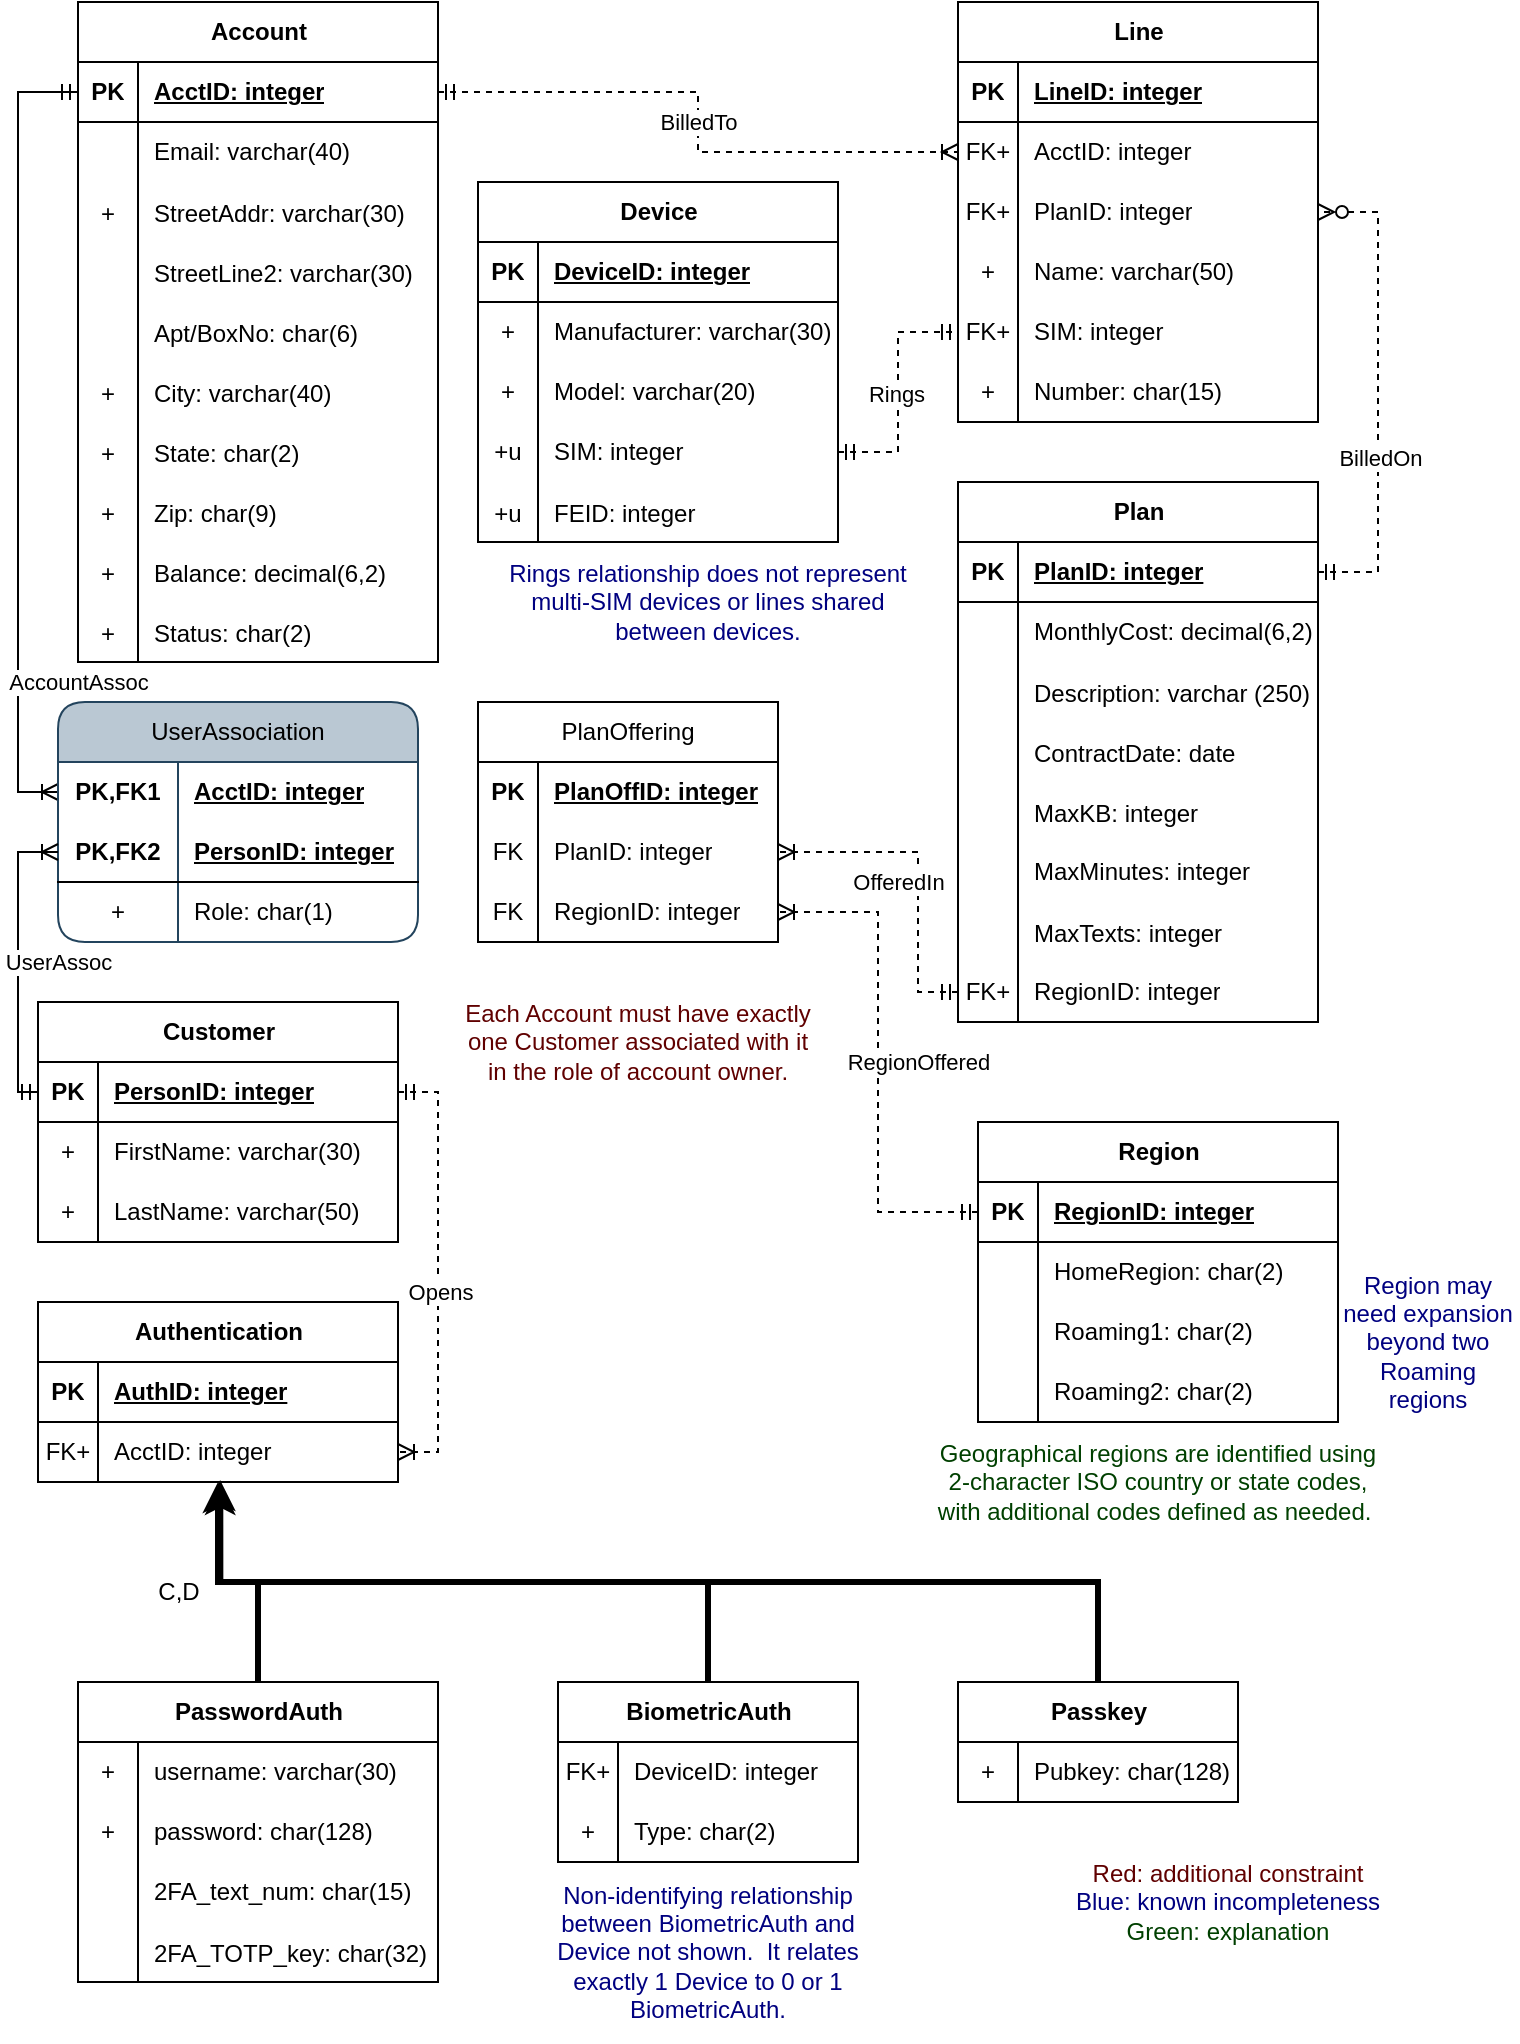 <mxfile version="28.1.2">
  <diagram name="Page-1" id="qvORn5rBhfgOMuUpZ2Ub">
    <mxGraphModel dx="769" dy="563" grid="1" gridSize="10" guides="1" tooltips="1" connect="1" arrows="1" fold="1" page="1" pageScale="1" pageWidth="850" pageHeight="1100" math="0" shadow="0">
      <root>
        <mxCell id="0" />
        <mxCell id="1" parent="0" />
        <mxCell id="P_mlnGRoHxaDrVVTkAml-1" value="Account" style="shape=table;startSize=30;container=1;collapsible=1;childLayout=tableLayout;fixedRows=1;rowLines=0;fontStyle=1;align=center;resizeLast=1;html=1;" parent="1" vertex="1">
          <mxGeometry x="40" y="40" width="180" height="330" as="geometry" />
        </mxCell>
        <mxCell id="P_mlnGRoHxaDrVVTkAml-2" value="" style="shape=tableRow;horizontal=0;startSize=0;swimlaneHead=0;swimlaneBody=0;fillColor=none;collapsible=0;dropTarget=0;points=[[0,0.5],[1,0.5]];portConstraint=eastwest;top=0;left=0;right=0;bottom=1;" parent="P_mlnGRoHxaDrVVTkAml-1" vertex="1">
          <mxGeometry y="30" width="180" height="30" as="geometry" />
        </mxCell>
        <mxCell id="P_mlnGRoHxaDrVVTkAml-3" value="PK" style="shape=partialRectangle;connectable=0;fillColor=none;top=0;left=0;bottom=0;right=0;fontStyle=1;overflow=hidden;whiteSpace=wrap;html=1;" parent="P_mlnGRoHxaDrVVTkAml-2" vertex="1">
          <mxGeometry width="30" height="30" as="geometry">
            <mxRectangle width="30" height="30" as="alternateBounds" />
          </mxGeometry>
        </mxCell>
        <mxCell id="P_mlnGRoHxaDrVVTkAml-4" value="AcctID: integer" style="shape=partialRectangle;connectable=0;fillColor=none;top=0;left=0;bottom=0;right=0;align=left;spacingLeft=6;fontStyle=5;overflow=hidden;whiteSpace=wrap;html=1;" parent="P_mlnGRoHxaDrVVTkAml-2" vertex="1">
          <mxGeometry x="30" width="150" height="30" as="geometry">
            <mxRectangle width="150" height="30" as="alternateBounds" />
          </mxGeometry>
        </mxCell>
        <mxCell id="P_mlnGRoHxaDrVVTkAml-5" value="" style="shape=tableRow;horizontal=0;startSize=0;swimlaneHead=0;swimlaneBody=0;fillColor=none;collapsible=0;dropTarget=0;points=[[0,0.5],[1,0.5]];portConstraint=eastwest;top=0;left=0;right=0;bottom=0;" parent="P_mlnGRoHxaDrVVTkAml-1" vertex="1">
          <mxGeometry y="60" width="180" height="30" as="geometry" />
        </mxCell>
        <mxCell id="P_mlnGRoHxaDrVVTkAml-6" value="" style="shape=partialRectangle;connectable=0;fillColor=none;top=0;left=0;bottom=0;right=0;editable=1;overflow=hidden;whiteSpace=wrap;html=1;" parent="P_mlnGRoHxaDrVVTkAml-5" vertex="1">
          <mxGeometry width="30" height="30" as="geometry">
            <mxRectangle width="30" height="30" as="alternateBounds" />
          </mxGeometry>
        </mxCell>
        <mxCell id="P_mlnGRoHxaDrVVTkAml-7" value="Email: varchar(40)" style="shape=partialRectangle;connectable=0;fillColor=none;top=0;left=0;bottom=0;right=0;align=left;spacingLeft=6;overflow=hidden;whiteSpace=wrap;html=1;" parent="P_mlnGRoHxaDrVVTkAml-5" vertex="1">
          <mxGeometry x="30" width="150" height="30" as="geometry">
            <mxRectangle width="150" height="30" as="alternateBounds" />
          </mxGeometry>
        </mxCell>
        <mxCell id="whJSG59jam0Bf1B90Du7-2" value="" style="shape=tableRow;horizontal=0;startSize=0;swimlaneHead=0;swimlaneBody=0;fillColor=none;collapsible=0;dropTarget=0;points=[[0,0.5],[1,0.5]];portConstraint=eastwest;top=0;left=0;right=0;bottom=0;" parent="P_mlnGRoHxaDrVVTkAml-1" vertex="1">
          <mxGeometry y="90" width="180" height="30" as="geometry" />
        </mxCell>
        <mxCell id="whJSG59jam0Bf1B90Du7-3" value="+" style="shape=partialRectangle;connectable=0;fillColor=none;top=0;left=0;bottom=0;right=0;editable=1;overflow=hidden;" parent="whJSG59jam0Bf1B90Du7-2" vertex="1">
          <mxGeometry width="30" height="30" as="geometry">
            <mxRectangle width="30" height="30" as="alternateBounds" />
          </mxGeometry>
        </mxCell>
        <mxCell id="whJSG59jam0Bf1B90Du7-4" value="StreetAddr: varchar(30)" style="shape=partialRectangle;connectable=0;fillColor=none;top=0;left=0;bottom=0;right=0;align=left;spacingLeft=6;overflow=hidden;" parent="whJSG59jam0Bf1B90Du7-2" vertex="1">
          <mxGeometry x="30" width="150" height="30" as="geometry">
            <mxRectangle width="150" height="30" as="alternateBounds" />
          </mxGeometry>
        </mxCell>
        <mxCell id="whJSG59jam0Bf1B90Du7-11" value="" style="shape=tableRow;horizontal=0;startSize=0;swimlaneHead=0;swimlaneBody=0;fillColor=none;collapsible=0;dropTarget=0;points=[[0,0.5],[1,0.5]];portConstraint=eastwest;top=0;left=0;right=0;bottom=0;" parent="P_mlnGRoHxaDrVVTkAml-1" vertex="1">
          <mxGeometry y="120" width="180" height="30" as="geometry" />
        </mxCell>
        <mxCell id="whJSG59jam0Bf1B90Du7-12" value="" style="shape=partialRectangle;connectable=0;fillColor=none;top=0;left=0;bottom=0;right=0;editable=1;overflow=hidden;" parent="whJSG59jam0Bf1B90Du7-11" vertex="1">
          <mxGeometry width="30" height="30" as="geometry">
            <mxRectangle width="30" height="30" as="alternateBounds" />
          </mxGeometry>
        </mxCell>
        <mxCell id="whJSG59jam0Bf1B90Du7-13" value="StreetLine2: varchar(30)" style="shape=partialRectangle;connectable=0;fillColor=none;top=0;left=0;bottom=0;right=0;align=left;spacingLeft=6;overflow=hidden;" parent="whJSG59jam0Bf1B90Du7-11" vertex="1">
          <mxGeometry x="30" width="150" height="30" as="geometry">
            <mxRectangle width="150" height="30" as="alternateBounds" />
          </mxGeometry>
        </mxCell>
        <mxCell id="whJSG59jam0Bf1B90Du7-15" value="" style="shape=tableRow;horizontal=0;startSize=0;swimlaneHead=0;swimlaneBody=0;fillColor=none;collapsible=0;dropTarget=0;points=[[0,0.5],[1,0.5]];portConstraint=eastwest;top=0;left=0;right=0;bottom=0;" parent="P_mlnGRoHxaDrVVTkAml-1" vertex="1">
          <mxGeometry y="150" width="180" height="30" as="geometry" />
        </mxCell>
        <mxCell id="whJSG59jam0Bf1B90Du7-16" value="" style="shape=partialRectangle;connectable=0;fillColor=none;top=0;left=0;bottom=0;right=0;editable=1;overflow=hidden;" parent="whJSG59jam0Bf1B90Du7-15" vertex="1">
          <mxGeometry width="30" height="30" as="geometry">
            <mxRectangle width="30" height="30" as="alternateBounds" />
          </mxGeometry>
        </mxCell>
        <mxCell id="whJSG59jam0Bf1B90Du7-17" value="Apt/BoxNo: char(6)" style="shape=partialRectangle;connectable=0;fillColor=none;top=0;left=0;bottom=0;right=0;align=left;spacingLeft=6;overflow=hidden;" parent="whJSG59jam0Bf1B90Du7-15" vertex="1">
          <mxGeometry x="30" width="150" height="30" as="geometry">
            <mxRectangle width="150" height="30" as="alternateBounds" />
          </mxGeometry>
        </mxCell>
        <mxCell id="whJSG59jam0Bf1B90Du7-19" value="" style="shape=tableRow;horizontal=0;startSize=0;swimlaneHead=0;swimlaneBody=0;fillColor=none;collapsible=0;dropTarget=0;points=[[0,0.5],[1,0.5]];portConstraint=eastwest;top=0;left=0;right=0;bottom=0;" parent="P_mlnGRoHxaDrVVTkAml-1" vertex="1">
          <mxGeometry y="180" width="180" height="30" as="geometry" />
        </mxCell>
        <mxCell id="whJSG59jam0Bf1B90Du7-20" value="+" style="shape=partialRectangle;connectable=0;fillColor=none;top=0;left=0;bottom=0;right=0;editable=1;overflow=hidden;" parent="whJSG59jam0Bf1B90Du7-19" vertex="1">
          <mxGeometry width="30" height="30" as="geometry">
            <mxRectangle width="30" height="30" as="alternateBounds" />
          </mxGeometry>
        </mxCell>
        <mxCell id="whJSG59jam0Bf1B90Du7-21" value="City: varchar(40)" style="shape=partialRectangle;connectable=0;fillColor=none;top=0;left=0;bottom=0;right=0;align=left;spacingLeft=6;overflow=hidden;" parent="whJSG59jam0Bf1B90Du7-19" vertex="1">
          <mxGeometry x="30" width="150" height="30" as="geometry">
            <mxRectangle width="150" height="30" as="alternateBounds" />
          </mxGeometry>
        </mxCell>
        <mxCell id="whJSG59jam0Bf1B90Du7-8" value="" style="shape=tableRow;horizontal=0;startSize=0;swimlaneHead=0;swimlaneBody=0;fillColor=none;collapsible=0;dropTarget=0;points=[[0,0.5],[1,0.5]];portConstraint=eastwest;top=0;left=0;right=0;bottom=0;" parent="P_mlnGRoHxaDrVVTkAml-1" vertex="1">
          <mxGeometry y="210" width="180" height="30" as="geometry" />
        </mxCell>
        <mxCell id="whJSG59jam0Bf1B90Du7-9" value="+" style="shape=partialRectangle;connectable=0;fillColor=none;top=0;left=0;bottom=0;right=0;editable=1;overflow=hidden;" parent="whJSG59jam0Bf1B90Du7-8" vertex="1">
          <mxGeometry width="30" height="30" as="geometry">
            <mxRectangle width="30" height="30" as="alternateBounds" />
          </mxGeometry>
        </mxCell>
        <mxCell id="whJSG59jam0Bf1B90Du7-10" value="State: char(2)" style="shape=partialRectangle;connectable=0;fillColor=none;top=0;left=0;bottom=0;right=0;align=left;spacingLeft=6;overflow=hidden;" parent="whJSG59jam0Bf1B90Du7-8" vertex="1">
          <mxGeometry x="30" width="150" height="30" as="geometry">
            <mxRectangle width="150" height="30" as="alternateBounds" />
          </mxGeometry>
        </mxCell>
        <mxCell id="whJSG59jam0Bf1B90Du7-5" value="" style="shape=tableRow;horizontal=0;startSize=0;swimlaneHead=0;swimlaneBody=0;fillColor=none;collapsible=0;dropTarget=0;points=[[0,0.5],[1,0.5]];portConstraint=eastwest;top=0;left=0;right=0;bottom=0;" parent="P_mlnGRoHxaDrVVTkAml-1" vertex="1">
          <mxGeometry y="240" width="180" height="30" as="geometry" />
        </mxCell>
        <mxCell id="whJSG59jam0Bf1B90Du7-6" value="+" style="shape=partialRectangle;connectable=0;fillColor=none;top=0;left=0;bottom=0;right=0;editable=1;overflow=hidden;" parent="whJSG59jam0Bf1B90Du7-5" vertex="1">
          <mxGeometry width="30" height="30" as="geometry">
            <mxRectangle width="30" height="30" as="alternateBounds" />
          </mxGeometry>
        </mxCell>
        <mxCell id="whJSG59jam0Bf1B90Du7-7" value="Zip: char(9)" style="shape=partialRectangle;connectable=0;fillColor=none;top=0;left=0;bottom=0;right=0;align=left;spacingLeft=6;overflow=hidden;" parent="whJSG59jam0Bf1B90Du7-5" vertex="1">
          <mxGeometry x="30" width="150" height="30" as="geometry">
            <mxRectangle width="150" height="30" as="alternateBounds" />
          </mxGeometry>
        </mxCell>
        <mxCell id="P_mlnGRoHxaDrVVTkAml-50" value="" style="shape=tableRow;horizontal=0;startSize=0;swimlaneHead=0;swimlaneBody=0;fillColor=none;collapsible=0;dropTarget=0;points=[[0,0.5],[1,0.5]];portConstraint=eastwest;top=0;left=0;right=0;bottom=0;" parent="P_mlnGRoHxaDrVVTkAml-1" vertex="1">
          <mxGeometry y="270" width="180" height="30" as="geometry" />
        </mxCell>
        <mxCell id="P_mlnGRoHxaDrVVTkAml-51" value="+" style="shape=partialRectangle;connectable=0;fillColor=none;top=0;left=0;bottom=0;right=0;editable=1;overflow=hidden;" parent="P_mlnGRoHxaDrVVTkAml-50" vertex="1">
          <mxGeometry width="30" height="30" as="geometry">
            <mxRectangle width="30" height="30" as="alternateBounds" />
          </mxGeometry>
        </mxCell>
        <mxCell id="P_mlnGRoHxaDrVVTkAml-52" value="Balance: decimal(6,2)" style="shape=partialRectangle;connectable=0;fillColor=none;top=0;left=0;bottom=0;right=0;align=left;spacingLeft=6;overflow=hidden;" parent="P_mlnGRoHxaDrVVTkAml-50" vertex="1">
          <mxGeometry x="30" width="150" height="30" as="geometry">
            <mxRectangle width="150" height="30" as="alternateBounds" />
          </mxGeometry>
        </mxCell>
        <mxCell id="P_mlnGRoHxaDrVVTkAml-53" value="" style="shape=tableRow;horizontal=0;startSize=0;swimlaneHead=0;swimlaneBody=0;fillColor=none;collapsible=0;dropTarget=0;points=[[0,0.5],[1,0.5]];portConstraint=eastwest;top=0;left=0;right=0;bottom=0;" parent="P_mlnGRoHxaDrVVTkAml-1" vertex="1">
          <mxGeometry y="300" width="180" height="30" as="geometry" />
        </mxCell>
        <mxCell id="P_mlnGRoHxaDrVVTkAml-54" value="+" style="shape=partialRectangle;connectable=0;fillColor=none;top=0;left=0;bottom=0;right=0;editable=1;overflow=hidden;" parent="P_mlnGRoHxaDrVVTkAml-53" vertex="1">
          <mxGeometry width="30" height="30" as="geometry">
            <mxRectangle width="30" height="30" as="alternateBounds" />
          </mxGeometry>
        </mxCell>
        <mxCell id="P_mlnGRoHxaDrVVTkAml-55" value="Status: char(2)" style="shape=partialRectangle;connectable=0;fillColor=none;top=0;left=0;bottom=0;right=0;align=left;spacingLeft=6;overflow=hidden;" parent="P_mlnGRoHxaDrVVTkAml-53" vertex="1">
          <mxGeometry x="30" width="150" height="30" as="geometry">
            <mxRectangle width="150" height="30" as="alternateBounds" />
          </mxGeometry>
        </mxCell>
        <mxCell id="P_mlnGRoHxaDrVVTkAml-14" value="Line" style="shape=table;startSize=30;container=1;collapsible=1;childLayout=tableLayout;fixedRows=1;rowLines=0;fontStyle=1;align=center;resizeLast=1;html=1;" parent="1" vertex="1">
          <mxGeometry x="480" y="40" width="180" height="210" as="geometry" />
        </mxCell>
        <mxCell id="P_mlnGRoHxaDrVVTkAml-15" value="" style="shape=tableRow;horizontal=0;startSize=0;swimlaneHead=0;swimlaneBody=0;fillColor=none;collapsible=0;dropTarget=0;points=[[0,0.5],[1,0.5]];portConstraint=eastwest;top=0;left=0;right=0;bottom=1;" parent="P_mlnGRoHxaDrVVTkAml-14" vertex="1">
          <mxGeometry y="30" width="180" height="30" as="geometry" />
        </mxCell>
        <mxCell id="P_mlnGRoHxaDrVVTkAml-16" value="PK" style="shape=partialRectangle;connectable=0;fillColor=none;top=0;left=0;bottom=0;right=0;fontStyle=1;overflow=hidden;whiteSpace=wrap;html=1;" parent="P_mlnGRoHxaDrVVTkAml-15" vertex="1">
          <mxGeometry width="30" height="30" as="geometry">
            <mxRectangle width="30" height="30" as="alternateBounds" />
          </mxGeometry>
        </mxCell>
        <mxCell id="P_mlnGRoHxaDrVVTkAml-17" value="LineID: integer" style="shape=partialRectangle;connectable=0;fillColor=none;top=0;left=0;bottom=0;right=0;align=left;spacingLeft=6;fontStyle=5;overflow=hidden;whiteSpace=wrap;html=1;" parent="P_mlnGRoHxaDrVVTkAml-15" vertex="1">
          <mxGeometry x="30" width="150" height="30" as="geometry">
            <mxRectangle width="150" height="30" as="alternateBounds" />
          </mxGeometry>
        </mxCell>
        <mxCell id="P_mlnGRoHxaDrVVTkAml-56" value="" style="shape=tableRow;horizontal=0;startSize=0;swimlaneHead=0;swimlaneBody=0;fillColor=none;collapsible=0;dropTarget=0;points=[[0,0.5],[1,0.5]];portConstraint=eastwest;top=0;left=0;right=0;bottom=0;" parent="P_mlnGRoHxaDrVVTkAml-14" vertex="1">
          <mxGeometry y="60" width="180" height="30" as="geometry" />
        </mxCell>
        <mxCell id="P_mlnGRoHxaDrVVTkAml-57" value="FK+" style="shape=partialRectangle;connectable=0;fillColor=none;top=0;left=0;bottom=0;right=0;fontStyle=0;overflow=hidden;whiteSpace=wrap;html=1;" parent="P_mlnGRoHxaDrVVTkAml-56" vertex="1">
          <mxGeometry width="30" height="30" as="geometry">
            <mxRectangle width="30" height="30" as="alternateBounds" />
          </mxGeometry>
        </mxCell>
        <mxCell id="P_mlnGRoHxaDrVVTkAml-58" value="AcctID: integer" style="shape=partialRectangle;connectable=0;fillColor=none;top=0;left=0;bottom=0;right=0;align=left;spacingLeft=6;fontStyle=0;overflow=hidden;whiteSpace=wrap;html=1;" parent="P_mlnGRoHxaDrVVTkAml-56" vertex="1">
          <mxGeometry x="30" width="150" height="30" as="geometry">
            <mxRectangle width="150" height="30" as="alternateBounds" />
          </mxGeometry>
        </mxCell>
        <mxCell id="uLqizBjaIJgelsNYozn9-87" value="" style="shape=tableRow;horizontal=0;startSize=0;swimlaneHead=0;swimlaneBody=0;fillColor=none;collapsible=0;dropTarget=0;points=[[0,0.5],[1,0.5]];portConstraint=eastwest;top=0;left=0;right=0;bottom=0;" parent="P_mlnGRoHxaDrVVTkAml-14" vertex="1">
          <mxGeometry y="90" width="180" height="30" as="geometry" />
        </mxCell>
        <mxCell id="uLqizBjaIJgelsNYozn9-88" value="FK+" style="shape=partialRectangle;connectable=0;fillColor=none;top=0;left=0;bottom=0;right=0;fontStyle=0;overflow=hidden;whiteSpace=wrap;html=1;" parent="uLqizBjaIJgelsNYozn9-87" vertex="1">
          <mxGeometry width="30" height="30" as="geometry">
            <mxRectangle width="30" height="30" as="alternateBounds" />
          </mxGeometry>
        </mxCell>
        <mxCell id="uLqizBjaIJgelsNYozn9-89" value="PlanID: integer" style="shape=partialRectangle;connectable=0;fillColor=none;top=0;left=0;bottom=0;right=0;align=left;spacingLeft=6;fontStyle=0;overflow=hidden;whiteSpace=wrap;html=1;" parent="uLqizBjaIJgelsNYozn9-87" vertex="1">
          <mxGeometry x="30" width="150" height="30" as="geometry">
            <mxRectangle width="150" height="30" as="alternateBounds" />
          </mxGeometry>
        </mxCell>
        <mxCell id="P_mlnGRoHxaDrVVTkAml-18" value="" style="shape=tableRow;horizontal=0;startSize=0;swimlaneHead=0;swimlaneBody=0;fillColor=none;collapsible=0;dropTarget=0;points=[[0,0.5],[1,0.5]];portConstraint=eastwest;top=0;left=0;right=0;bottom=0;" parent="P_mlnGRoHxaDrVVTkAml-14" vertex="1">
          <mxGeometry y="120" width="180" height="30" as="geometry" />
        </mxCell>
        <mxCell id="P_mlnGRoHxaDrVVTkAml-19" value="+" style="shape=partialRectangle;connectable=0;fillColor=none;top=0;left=0;bottom=0;right=0;editable=1;overflow=hidden;whiteSpace=wrap;html=1;" parent="P_mlnGRoHxaDrVVTkAml-18" vertex="1">
          <mxGeometry width="30" height="30" as="geometry">
            <mxRectangle width="30" height="30" as="alternateBounds" />
          </mxGeometry>
        </mxCell>
        <mxCell id="P_mlnGRoHxaDrVVTkAml-20" value="Name: varchar(50)" style="shape=partialRectangle;connectable=0;fillColor=none;top=0;left=0;bottom=0;right=0;align=left;spacingLeft=6;overflow=hidden;whiteSpace=wrap;html=1;" parent="P_mlnGRoHxaDrVVTkAml-18" vertex="1">
          <mxGeometry x="30" width="150" height="30" as="geometry">
            <mxRectangle width="150" height="30" as="alternateBounds" />
          </mxGeometry>
        </mxCell>
        <mxCell id="P_mlnGRoHxaDrVVTkAml-21" value="" style="shape=tableRow;horizontal=0;startSize=0;swimlaneHead=0;swimlaneBody=0;fillColor=none;collapsible=0;dropTarget=0;points=[[0,0.5],[1,0.5]];portConstraint=eastwest;top=0;left=0;right=0;bottom=0;" parent="P_mlnGRoHxaDrVVTkAml-14" vertex="1">
          <mxGeometry y="150" width="180" height="30" as="geometry" />
        </mxCell>
        <mxCell id="P_mlnGRoHxaDrVVTkAml-22" value="FK+" style="shape=partialRectangle;connectable=0;fillColor=none;top=0;left=0;bottom=0;right=0;editable=1;overflow=hidden;whiteSpace=wrap;html=1;" parent="P_mlnGRoHxaDrVVTkAml-21" vertex="1">
          <mxGeometry width="30" height="30" as="geometry">
            <mxRectangle width="30" height="30" as="alternateBounds" />
          </mxGeometry>
        </mxCell>
        <mxCell id="P_mlnGRoHxaDrVVTkAml-23" value="SIM: integer" style="shape=partialRectangle;connectable=0;fillColor=none;top=0;left=0;bottom=0;right=0;align=left;spacingLeft=6;overflow=hidden;whiteSpace=wrap;html=1;" parent="P_mlnGRoHxaDrVVTkAml-21" vertex="1">
          <mxGeometry x="30" width="150" height="30" as="geometry">
            <mxRectangle width="150" height="30" as="alternateBounds" />
          </mxGeometry>
        </mxCell>
        <mxCell id="P_mlnGRoHxaDrVVTkAml-24" value="" style="shape=tableRow;horizontal=0;startSize=0;swimlaneHead=0;swimlaneBody=0;fillColor=none;collapsible=0;dropTarget=0;points=[[0,0.5],[1,0.5]];portConstraint=eastwest;top=0;left=0;right=0;bottom=0;" parent="P_mlnGRoHxaDrVVTkAml-14" vertex="1">
          <mxGeometry y="180" width="180" height="30" as="geometry" />
        </mxCell>
        <mxCell id="P_mlnGRoHxaDrVVTkAml-25" value="+" style="shape=partialRectangle;connectable=0;fillColor=none;top=0;left=0;bottom=0;right=0;editable=1;overflow=hidden;whiteSpace=wrap;html=1;" parent="P_mlnGRoHxaDrVVTkAml-24" vertex="1">
          <mxGeometry width="30" height="30" as="geometry">
            <mxRectangle width="30" height="30" as="alternateBounds" />
          </mxGeometry>
        </mxCell>
        <mxCell id="P_mlnGRoHxaDrVVTkAml-26" value="Number: char(15)" style="shape=partialRectangle;connectable=0;fillColor=none;top=0;left=0;bottom=0;right=0;align=left;spacingLeft=6;overflow=hidden;whiteSpace=wrap;html=1;" parent="P_mlnGRoHxaDrVVTkAml-24" vertex="1">
          <mxGeometry x="30" width="150" height="30" as="geometry">
            <mxRectangle width="150" height="30" as="alternateBounds" />
          </mxGeometry>
        </mxCell>
        <mxCell id="P_mlnGRoHxaDrVVTkAml-27" value="Plan" style="shape=table;startSize=30;container=1;collapsible=1;childLayout=tableLayout;fixedRows=1;rowLines=0;fontStyle=1;align=center;resizeLast=1;html=1;" parent="1" vertex="1">
          <mxGeometry x="480" y="280" width="180" height="270" as="geometry" />
        </mxCell>
        <mxCell id="P_mlnGRoHxaDrVVTkAml-28" value="" style="shape=tableRow;horizontal=0;startSize=0;swimlaneHead=0;swimlaneBody=0;fillColor=none;collapsible=0;dropTarget=0;points=[[0,0.5],[1,0.5]];portConstraint=eastwest;top=0;left=0;right=0;bottom=1;" parent="P_mlnGRoHxaDrVVTkAml-27" vertex="1">
          <mxGeometry y="30" width="180" height="30" as="geometry" />
        </mxCell>
        <mxCell id="P_mlnGRoHxaDrVVTkAml-29" value="PK" style="shape=partialRectangle;connectable=0;fillColor=none;top=0;left=0;bottom=0;right=0;fontStyle=1;overflow=hidden;whiteSpace=wrap;html=1;" parent="P_mlnGRoHxaDrVVTkAml-28" vertex="1">
          <mxGeometry width="30" height="30" as="geometry">
            <mxRectangle width="30" height="30" as="alternateBounds" />
          </mxGeometry>
        </mxCell>
        <mxCell id="P_mlnGRoHxaDrVVTkAml-30" value="PlanID: integer" style="shape=partialRectangle;connectable=0;fillColor=none;top=0;left=0;bottom=0;right=0;align=left;spacingLeft=6;fontStyle=5;overflow=hidden;whiteSpace=wrap;html=1;" parent="P_mlnGRoHxaDrVVTkAml-28" vertex="1">
          <mxGeometry x="30" width="150" height="30" as="geometry">
            <mxRectangle width="150" height="30" as="alternateBounds" />
          </mxGeometry>
        </mxCell>
        <mxCell id="P_mlnGRoHxaDrVVTkAml-31" value="" style="shape=tableRow;horizontal=0;startSize=0;swimlaneHead=0;swimlaneBody=0;fillColor=none;collapsible=0;dropTarget=0;points=[[0,0.5],[1,0.5]];portConstraint=eastwest;top=0;left=0;right=0;bottom=0;" parent="P_mlnGRoHxaDrVVTkAml-27" vertex="1">
          <mxGeometry y="60" width="180" height="30" as="geometry" />
        </mxCell>
        <mxCell id="P_mlnGRoHxaDrVVTkAml-32" value="" style="shape=partialRectangle;connectable=0;fillColor=none;top=0;left=0;bottom=0;right=0;editable=1;overflow=hidden;whiteSpace=wrap;html=1;" parent="P_mlnGRoHxaDrVVTkAml-31" vertex="1">
          <mxGeometry width="30" height="30" as="geometry">
            <mxRectangle width="30" height="30" as="alternateBounds" />
          </mxGeometry>
        </mxCell>
        <mxCell id="P_mlnGRoHxaDrVVTkAml-33" value="MonthlyCost: decimal(6,2)" style="shape=partialRectangle;connectable=0;fillColor=none;top=0;left=0;bottom=0;right=0;align=left;spacingLeft=6;overflow=hidden;whiteSpace=wrap;html=1;" parent="P_mlnGRoHxaDrVVTkAml-31" vertex="1">
          <mxGeometry x="30" width="150" height="30" as="geometry">
            <mxRectangle width="150" height="30" as="alternateBounds" />
          </mxGeometry>
        </mxCell>
        <mxCell id="uLqizBjaIJgelsNYozn9-1" value="" style="shape=tableRow;horizontal=0;startSize=0;swimlaneHead=0;swimlaneBody=0;fillColor=none;collapsible=0;dropTarget=0;points=[[0,0.5],[1,0.5]];portConstraint=eastwest;top=0;left=0;right=0;bottom=0;" parent="P_mlnGRoHxaDrVVTkAml-27" vertex="1">
          <mxGeometry y="90" width="180" height="30" as="geometry" />
        </mxCell>
        <mxCell id="uLqizBjaIJgelsNYozn9-2" value="" style="shape=partialRectangle;connectable=0;fillColor=none;top=0;left=0;bottom=0;right=0;editable=1;overflow=hidden;" parent="uLqizBjaIJgelsNYozn9-1" vertex="1">
          <mxGeometry width="30" height="30" as="geometry">
            <mxRectangle width="30" height="30" as="alternateBounds" />
          </mxGeometry>
        </mxCell>
        <mxCell id="uLqizBjaIJgelsNYozn9-3" value="Description: varchar (250)" style="shape=partialRectangle;connectable=0;fillColor=none;top=0;left=0;bottom=0;right=0;align=left;spacingLeft=6;overflow=hidden;" parent="uLqizBjaIJgelsNYozn9-1" vertex="1">
          <mxGeometry x="30" width="150" height="30" as="geometry">
            <mxRectangle width="150" height="30" as="alternateBounds" />
          </mxGeometry>
        </mxCell>
        <mxCell id="uLqizBjaIJgelsNYozn9-4" value="" style="shape=tableRow;horizontal=0;startSize=0;swimlaneHead=0;swimlaneBody=0;fillColor=none;collapsible=0;dropTarget=0;points=[[0,0.5],[1,0.5]];portConstraint=eastwest;top=0;left=0;right=0;bottom=0;" parent="P_mlnGRoHxaDrVVTkAml-27" vertex="1">
          <mxGeometry y="120" width="180" height="30" as="geometry" />
        </mxCell>
        <mxCell id="uLqizBjaIJgelsNYozn9-5" value="" style="shape=partialRectangle;connectable=0;fillColor=none;top=0;left=0;bottom=0;right=0;editable=1;overflow=hidden;" parent="uLqizBjaIJgelsNYozn9-4" vertex="1">
          <mxGeometry width="30" height="30" as="geometry">
            <mxRectangle width="30" height="30" as="alternateBounds" />
          </mxGeometry>
        </mxCell>
        <mxCell id="uLqizBjaIJgelsNYozn9-6" value="ContractDate: date" style="shape=partialRectangle;connectable=0;fillColor=none;top=0;left=0;bottom=0;right=0;align=left;spacingLeft=6;overflow=hidden;" parent="uLqizBjaIJgelsNYozn9-4" vertex="1">
          <mxGeometry x="30" width="150" height="30" as="geometry">
            <mxRectangle width="150" height="30" as="alternateBounds" />
          </mxGeometry>
        </mxCell>
        <mxCell id="uLqizBjaIJgelsNYozn9-10" value="" style="shape=tableRow;horizontal=0;startSize=0;swimlaneHead=0;swimlaneBody=0;fillColor=none;collapsible=0;dropTarget=0;points=[[0,0.5],[1,0.5]];portConstraint=eastwest;top=0;left=0;right=0;bottom=0;" parent="P_mlnGRoHxaDrVVTkAml-27" vertex="1">
          <mxGeometry y="150" width="180" height="30" as="geometry" />
        </mxCell>
        <mxCell id="uLqizBjaIJgelsNYozn9-11" value="" style="shape=partialRectangle;connectable=0;fillColor=none;top=0;left=0;bottom=0;right=0;editable=1;overflow=hidden;" parent="uLqizBjaIJgelsNYozn9-10" vertex="1">
          <mxGeometry width="30" height="30" as="geometry">
            <mxRectangle width="30" height="30" as="alternateBounds" />
          </mxGeometry>
        </mxCell>
        <mxCell id="uLqizBjaIJgelsNYozn9-12" value="MaxKB: integer" style="shape=partialRectangle;connectable=0;fillColor=none;top=0;left=0;bottom=0;right=0;align=left;spacingLeft=6;overflow=hidden;" parent="uLqizBjaIJgelsNYozn9-10" vertex="1">
          <mxGeometry x="30" width="150" height="30" as="geometry">
            <mxRectangle width="150" height="30" as="alternateBounds" />
          </mxGeometry>
        </mxCell>
        <mxCell id="P_mlnGRoHxaDrVVTkAml-34" value="" style="shape=tableRow;horizontal=0;startSize=0;swimlaneHead=0;swimlaneBody=0;fillColor=none;collapsible=0;dropTarget=0;points=[[0,0.5],[1,0.5]];portConstraint=eastwest;top=0;left=0;right=0;bottom=0;" parent="P_mlnGRoHxaDrVVTkAml-27" vertex="1">
          <mxGeometry y="180" width="180" height="30" as="geometry" />
        </mxCell>
        <mxCell id="P_mlnGRoHxaDrVVTkAml-35" value="" style="shape=partialRectangle;connectable=0;fillColor=none;top=0;left=0;bottom=0;right=0;editable=1;overflow=hidden;whiteSpace=wrap;html=1;" parent="P_mlnGRoHxaDrVVTkAml-34" vertex="1">
          <mxGeometry width="30" height="30" as="geometry">
            <mxRectangle width="30" height="30" as="alternateBounds" />
          </mxGeometry>
        </mxCell>
        <mxCell id="P_mlnGRoHxaDrVVTkAml-36" value="MaxMinutes: integer" style="shape=partialRectangle;connectable=0;fillColor=none;top=0;left=0;bottom=0;right=0;align=left;spacingLeft=6;overflow=hidden;whiteSpace=wrap;html=1;" parent="P_mlnGRoHxaDrVVTkAml-34" vertex="1">
          <mxGeometry x="30" width="150" height="30" as="geometry">
            <mxRectangle width="150" height="30" as="alternateBounds" />
          </mxGeometry>
        </mxCell>
        <mxCell id="uLqizBjaIJgelsNYozn9-7" value="" style="shape=tableRow;horizontal=0;startSize=0;swimlaneHead=0;swimlaneBody=0;fillColor=none;collapsible=0;dropTarget=0;points=[[0,0.5],[1,0.5]];portConstraint=eastwest;top=0;left=0;right=0;bottom=0;" parent="P_mlnGRoHxaDrVVTkAml-27" vertex="1">
          <mxGeometry y="210" width="180" height="30" as="geometry" />
        </mxCell>
        <mxCell id="uLqizBjaIJgelsNYozn9-8" value="" style="shape=partialRectangle;connectable=0;fillColor=none;top=0;left=0;bottom=0;right=0;editable=1;overflow=hidden;" parent="uLqizBjaIJgelsNYozn9-7" vertex="1">
          <mxGeometry width="30" height="30" as="geometry">
            <mxRectangle width="30" height="30" as="alternateBounds" />
          </mxGeometry>
        </mxCell>
        <mxCell id="uLqizBjaIJgelsNYozn9-9" value="MaxTexts: integer" style="shape=partialRectangle;connectable=0;fillColor=none;top=0;left=0;bottom=0;right=0;align=left;spacingLeft=6;overflow=hidden;" parent="uLqizBjaIJgelsNYozn9-7" vertex="1">
          <mxGeometry x="30" width="150" height="30" as="geometry">
            <mxRectangle width="150" height="30" as="alternateBounds" />
          </mxGeometry>
        </mxCell>
        <mxCell id="P_mlnGRoHxaDrVVTkAml-37" value="" style="shape=tableRow;horizontal=0;startSize=0;swimlaneHead=0;swimlaneBody=0;fillColor=none;collapsible=0;dropTarget=0;points=[[0,0.5],[1,0.5]];portConstraint=eastwest;top=0;left=0;right=0;bottom=0;" parent="P_mlnGRoHxaDrVVTkAml-27" vertex="1">
          <mxGeometry y="240" width="180" height="30" as="geometry" />
        </mxCell>
        <mxCell id="P_mlnGRoHxaDrVVTkAml-38" value="FK+" style="shape=partialRectangle;connectable=0;fillColor=none;top=0;left=0;bottom=0;right=0;editable=1;overflow=hidden;whiteSpace=wrap;html=1;" parent="P_mlnGRoHxaDrVVTkAml-37" vertex="1">
          <mxGeometry width="30" height="30" as="geometry">
            <mxRectangle width="30" height="30" as="alternateBounds" />
          </mxGeometry>
        </mxCell>
        <mxCell id="P_mlnGRoHxaDrVVTkAml-39" value="RegionID: integer" style="shape=partialRectangle;connectable=0;fillColor=none;top=0;left=0;bottom=0;right=0;align=left;spacingLeft=6;overflow=hidden;whiteSpace=wrap;html=1;" parent="P_mlnGRoHxaDrVVTkAml-37" vertex="1">
          <mxGeometry x="30" width="150" height="30" as="geometry">
            <mxRectangle width="150" height="30" as="alternateBounds" />
          </mxGeometry>
        </mxCell>
        <mxCell id="uLqizBjaIJgelsNYozn9-13" value="Region" style="shape=table;startSize=30;container=1;collapsible=1;childLayout=tableLayout;fixedRows=1;rowLines=0;fontStyle=1;align=center;resizeLast=1;html=1;" parent="1" vertex="1">
          <mxGeometry x="490" y="600" width="180" height="150" as="geometry" />
        </mxCell>
        <mxCell id="uLqizBjaIJgelsNYozn9-14" value="" style="shape=tableRow;horizontal=0;startSize=0;swimlaneHead=0;swimlaneBody=0;fillColor=none;collapsible=0;dropTarget=0;points=[[0,0.5],[1,0.5]];portConstraint=eastwest;top=0;left=0;right=0;bottom=1;" parent="uLqizBjaIJgelsNYozn9-13" vertex="1">
          <mxGeometry y="30" width="180" height="30" as="geometry" />
        </mxCell>
        <mxCell id="uLqizBjaIJgelsNYozn9-15" value="PK" style="shape=partialRectangle;connectable=0;fillColor=none;top=0;left=0;bottom=0;right=0;fontStyle=1;overflow=hidden;whiteSpace=wrap;html=1;" parent="uLqizBjaIJgelsNYozn9-14" vertex="1">
          <mxGeometry width="30" height="30" as="geometry">
            <mxRectangle width="30" height="30" as="alternateBounds" />
          </mxGeometry>
        </mxCell>
        <mxCell id="uLqizBjaIJgelsNYozn9-16" value="RegionID: integer" style="shape=partialRectangle;connectable=0;fillColor=none;top=0;left=0;bottom=0;right=0;align=left;spacingLeft=6;fontStyle=5;overflow=hidden;whiteSpace=wrap;html=1;" parent="uLqizBjaIJgelsNYozn9-14" vertex="1">
          <mxGeometry x="30" width="150" height="30" as="geometry">
            <mxRectangle width="150" height="30" as="alternateBounds" />
          </mxGeometry>
        </mxCell>
        <mxCell id="uLqizBjaIJgelsNYozn9-17" value="" style="shape=tableRow;horizontal=0;startSize=0;swimlaneHead=0;swimlaneBody=0;fillColor=none;collapsible=0;dropTarget=0;points=[[0,0.5],[1,0.5]];portConstraint=eastwest;top=0;left=0;right=0;bottom=0;" parent="uLqizBjaIJgelsNYozn9-13" vertex="1">
          <mxGeometry y="60" width="180" height="30" as="geometry" />
        </mxCell>
        <mxCell id="uLqizBjaIJgelsNYozn9-18" value="" style="shape=partialRectangle;connectable=0;fillColor=none;top=0;left=0;bottom=0;right=0;editable=1;overflow=hidden;whiteSpace=wrap;html=1;" parent="uLqizBjaIJgelsNYozn9-17" vertex="1">
          <mxGeometry width="30" height="30" as="geometry">
            <mxRectangle width="30" height="30" as="alternateBounds" />
          </mxGeometry>
        </mxCell>
        <mxCell id="uLqizBjaIJgelsNYozn9-19" value="HomeRegion: char(2)" style="shape=partialRectangle;connectable=0;fillColor=none;top=0;left=0;bottom=0;right=0;align=left;spacingLeft=6;overflow=hidden;whiteSpace=wrap;html=1;" parent="uLqizBjaIJgelsNYozn9-17" vertex="1">
          <mxGeometry x="30" width="150" height="30" as="geometry">
            <mxRectangle width="150" height="30" as="alternateBounds" />
          </mxGeometry>
        </mxCell>
        <mxCell id="uLqizBjaIJgelsNYozn9-20" value="" style="shape=tableRow;horizontal=0;startSize=0;swimlaneHead=0;swimlaneBody=0;fillColor=none;collapsible=0;dropTarget=0;points=[[0,0.5],[1,0.5]];portConstraint=eastwest;top=0;left=0;right=0;bottom=0;" parent="uLqizBjaIJgelsNYozn9-13" vertex="1">
          <mxGeometry y="90" width="180" height="30" as="geometry" />
        </mxCell>
        <mxCell id="uLqizBjaIJgelsNYozn9-21" value="" style="shape=partialRectangle;connectable=0;fillColor=none;top=0;left=0;bottom=0;right=0;editable=1;overflow=hidden;whiteSpace=wrap;html=1;" parent="uLqizBjaIJgelsNYozn9-20" vertex="1">
          <mxGeometry width="30" height="30" as="geometry">
            <mxRectangle width="30" height="30" as="alternateBounds" />
          </mxGeometry>
        </mxCell>
        <mxCell id="uLqizBjaIJgelsNYozn9-22" value="Roaming1: char(2)" style="shape=partialRectangle;connectable=0;fillColor=none;top=0;left=0;bottom=0;right=0;align=left;spacingLeft=6;overflow=hidden;whiteSpace=wrap;html=1;" parent="uLqizBjaIJgelsNYozn9-20" vertex="1">
          <mxGeometry x="30" width="150" height="30" as="geometry">
            <mxRectangle width="150" height="30" as="alternateBounds" />
          </mxGeometry>
        </mxCell>
        <mxCell id="uLqizBjaIJgelsNYozn9-23" value="" style="shape=tableRow;horizontal=0;startSize=0;swimlaneHead=0;swimlaneBody=0;fillColor=none;collapsible=0;dropTarget=0;points=[[0,0.5],[1,0.5]];portConstraint=eastwest;top=0;left=0;right=0;bottom=0;" parent="uLqizBjaIJgelsNYozn9-13" vertex="1">
          <mxGeometry y="120" width="180" height="30" as="geometry" />
        </mxCell>
        <mxCell id="uLqizBjaIJgelsNYozn9-24" value="" style="shape=partialRectangle;connectable=0;fillColor=none;top=0;left=0;bottom=0;right=0;editable=1;overflow=hidden;whiteSpace=wrap;html=1;" parent="uLqizBjaIJgelsNYozn9-23" vertex="1">
          <mxGeometry width="30" height="30" as="geometry">
            <mxRectangle width="30" height="30" as="alternateBounds" />
          </mxGeometry>
        </mxCell>
        <mxCell id="uLqizBjaIJgelsNYozn9-25" value="Roaming2: char(2)" style="shape=partialRectangle;connectable=0;fillColor=none;top=0;left=0;bottom=0;right=0;align=left;spacingLeft=6;overflow=hidden;whiteSpace=wrap;html=1;" parent="uLqizBjaIJgelsNYozn9-23" vertex="1">
          <mxGeometry x="30" width="150" height="30" as="geometry">
            <mxRectangle width="150" height="30" as="alternateBounds" />
          </mxGeometry>
        </mxCell>
        <mxCell id="uLqizBjaIJgelsNYozn9-26" value="Authentication" style="shape=table;startSize=30;container=1;collapsible=1;childLayout=tableLayout;fixedRows=1;rowLines=0;fontStyle=1;align=center;resizeLast=1;html=1;" parent="1" vertex="1">
          <mxGeometry x="20" y="690" width="180" height="90" as="geometry" />
        </mxCell>
        <mxCell id="uLqizBjaIJgelsNYozn9-27" value="" style="shape=tableRow;horizontal=0;startSize=0;swimlaneHead=0;swimlaneBody=0;fillColor=none;collapsible=0;dropTarget=0;points=[[0,0.5],[1,0.5]];portConstraint=eastwest;top=0;left=0;right=0;bottom=1;" parent="uLqizBjaIJgelsNYozn9-26" vertex="1">
          <mxGeometry y="30" width="180" height="30" as="geometry" />
        </mxCell>
        <mxCell id="uLqizBjaIJgelsNYozn9-28" value="PK" style="shape=partialRectangle;connectable=0;fillColor=none;top=0;left=0;bottom=0;right=0;fontStyle=1;overflow=hidden;whiteSpace=wrap;html=1;" parent="uLqizBjaIJgelsNYozn9-27" vertex="1">
          <mxGeometry width="30" height="30" as="geometry">
            <mxRectangle width="30" height="30" as="alternateBounds" />
          </mxGeometry>
        </mxCell>
        <mxCell id="uLqizBjaIJgelsNYozn9-29" value="AuthID: integer" style="shape=partialRectangle;connectable=0;fillColor=none;top=0;left=0;bottom=0;right=0;align=left;spacingLeft=6;fontStyle=5;overflow=hidden;whiteSpace=wrap;html=1;" parent="uLqizBjaIJgelsNYozn9-27" vertex="1">
          <mxGeometry x="30" width="150" height="30" as="geometry">
            <mxRectangle width="150" height="30" as="alternateBounds" />
          </mxGeometry>
        </mxCell>
        <mxCell id="uLqizBjaIJgelsNYozn9-105" value="" style="shape=tableRow;horizontal=0;startSize=0;swimlaneHead=0;swimlaneBody=0;fillColor=none;collapsible=0;dropTarget=0;points=[[0,0.5],[1,0.5]];portConstraint=eastwest;top=0;left=0;right=0;bottom=0;" parent="uLqizBjaIJgelsNYozn9-26" vertex="1">
          <mxGeometry y="60" width="180" height="30" as="geometry" />
        </mxCell>
        <mxCell id="uLqizBjaIJgelsNYozn9-106" value="FK+" style="shape=partialRectangle;connectable=0;fillColor=none;top=0;left=0;bottom=0;right=0;fontStyle=0;overflow=hidden;whiteSpace=wrap;html=1;" parent="uLqizBjaIJgelsNYozn9-105" vertex="1">
          <mxGeometry width="30" height="30" as="geometry">
            <mxRectangle width="30" height="30" as="alternateBounds" />
          </mxGeometry>
        </mxCell>
        <mxCell id="uLqizBjaIJgelsNYozn9-107" value="AcctID: integer" style="shape=partialRectangle;connectable=0;fillColor=none;top=0;left=0;bottom=0;right=0;align=left;spacingLeft=6;fontStyle=0;overflow=hidden;whiteSpace=wrap;html=1;" parent="uLqizBjaIJgelsNYozn9-105" vertex="1">
          <mxGeometry x="30" width="150" height="30" as="geometry">
            <mxRectangle width="150" height="30" as="alternateBounds" />
          </mxGeometry>
        </mxCell>
        <mxCell id="uLqizBjaIJgelsNYozn9-39" value="PasswordAuth" style="shape=table;startSize=30;container=1;collapsible=1;childLayout=tableLayout;fixedRows=1;rowLines=0;fontStyle=1;align=center;resizeLast=1;html=1;" parent="1" vertex="1">
          <mxGeometry x="40" y="880" width="180" height="150" as="geometry" />
        </mxCell>
        <mxCell id="uLqizBjaIJgelsNYozn9-43" value="" style="shape=tableRow;horizontal=0;startSize=0;swimlaneHead=0;swimlaneBody=0;fillColor=none;collapsible=0;dropTarget=0;points=[[0,0.5],[1,0.5]];portConstraint=eastwest;top=0;left=0;right=0;bottom=0;" parent="uLqizBjaIJgelsNYozn9-39" vertex="1">
          <mxGeometry y="30" width="180" height="30" as="geometry" />
        </mxCell>
        <mxCell id="uLqizBjaIJgelsNYozn9-44" value="+" style="shape=partialRectangle;connectable=0;fillColor=none;top=0;left=0;bottom=0;right=0;editable=1;overflow=hidden;whiteSpace=wrap;html=1;" parent="uLqizBjaIJgelsNYozn9-43" vertex="1">
          <mxGeometry width="30" height="30" as="geometry">
            <mxRectangle width="30" height="30" as="alternateBounds" />
          </mxGeometry>
        </mxCell>
        <mxCell id="uLqizBjaIJgelsNYozn9-45" value="username: varchar(30)" style="shape=partialRectangle;connectable=0;fillColor=none;top=0;left=0;bottom=0;right=0;align=left;spacingLeft=6;overflow=hidden;whiteSpace=wrap;html=1;" parent="uLqizBjaIJgelsNYozn9-43" vertex="1">
          <mxGeometry x="30" width="150" height="30" as="geometry">
            <mxRectangle width="150" height="30" as="alternateBounds" />
          </mxGeometry>
        </mxCell>
        <mxCell id="uLqizBjaIJgelsNYozn9-46" value="" style="shape=tableRow;horizontal=0;startSize=0;swimlaneHead=0;swimlaneBody=0;fillColor=none;collapsible=0;dropTarget=0;points=[[0,0.5],[1,0.5]];portConstraint=eastwest;top=0;left=0;right=0;bottom=0;" parent="uLqizBjaIJgelsNYozn9-39" vertex="1">
          <mxGeometry y="60" width="180" height="30" as="geometry" />
        </mxCell>
        <mxCell id="uLqizBjaIJgelsNYozn9-47" value="+" style="shape=partialRectangle;connectable=0;fillColor=none;top=0;left=0;bottom=0;right=0;editable=1;overflow=hidden;whiteSpace=wrap;html=1;" parent="uLqizBjaIJgelsNYozn9-46" vertex="1">
          <mxGeometry width="30" height="30" as="geometry">
            <mxRectangle width="30" height="30" as="alternateBounds" />
          </mxGeometry>
        </mxCell>
        <mxCell id="uLqizBjaIJgelsNYozn9-48" value="password: char(128)" style="shape=partialRectangle;connectable=0;fillColor=none;top=0;left=0;bottom=0;right=0;align=left;spacingLeft=6;overflow=hidden;whiteSpace=wrap;html=1;" parent="uLqizBjaIJgelsNYozn9-46" vertex="1">
          <mxGeometry x="30" width="150" height="30" as="geometry">
            <mxRectangle width="150" height="30" as="alternateBounds" />
          </mxGeometry>
        </mxCell>
        <mxCell id="uLqizBjaIJgelsNYozn9-49" value="" style="shape=tableRow;horizontal=0;startSize=0;swimlaneHead=0;swimlaneBody=0;fillColor=none;collapsible=0;dropTarget=0;points=[[0,0.5],[1,0.5]];portConstraint=eastwest;top=0;left=0;right=0;bottom=0;" parent="uLqizBjaIJgelsNYozn9-39" vertex="1">
          <mxGeometry y="90" width="180" height="30" as="geometry" />
        </mxCell>
        <mxCell id="uLqizBjaIJgelsNYozn9-50" value="" style="shape=partialRectangle;connectable=0;fillColor=none;top=0;left=0;bottom=0;right=0;editable=1;overflow=hidden;whiteSpace=wrap;html=1;" parent="uLqizBjaIJgelsNYozn9-49" vertex="1">
          <mxGeometry width="30" height="30" as="geometry">
            <mxRectangle width="30" height="30" as="alternateBounds" />
          </mxGeometry>
        </mxCell>
        <mxCell id="uLqizBjaIJgelsNYozn9-51" value="2FA_text_num: char(15)" style="shape=partialRectangle;connectable=0;fillColor=none;top=0;left=0;bottom=0;right=0;align=left;spacingLeft=6;overflow=hidden;whiteSpace=wrap;html=1;" parent="uLqizBjaIJgelsNYozn9-49" vertex="1">
          <mxGeometry x="30" width="150" height="30" as="geometry">
            <mxRectangle width="150" height="30" as="alternateBounds" />
          </mxGeometry>
        </mxCell>
        <mxCell id="uLqizBjaIJgelsNYozn9-52" value="" style="shape=tableRow;horizontal=0;startSize=0;swimlaneHead=0;swimlaneBody=0;fillColor=none;collapsible=0;dropTarget=0;points=[[0,0.5],[1,0.5]];portConstraint=eastwest;top=0;left=0;right=0;bottom=0;" parent="uLqizBjaIJgelsNYozn9-39" vertex="1">
          <mxGeometry y="120" width="180" height="30" as="geometry" />
        </mxCell>
        <mxCell id="uLqizBjaIJgelsNYozn9-53" value="" style="shape=partialRectangle;connectable=0;fillColor=none;top=0;left=0;bottom=0;right=0;editable=1;overflow=hidden;" parent="uLqizBjaIJgelsNYozn9-52" vertex="1">
          <mxGeometry width="30" height="30" as="geometry">
            <mxRectangle width="30" height="30" as="alternateBounds" />
          </mxGeometry>
        </mxCell>
        <mxCell id="uLqizBjaIJgelsNYozn9-54" value="2FA_TOTP_key: char(32)" style="shape=partialRectangle;connectable=0;fillColor=none;top=0;left=0;bottom=0;right=0;align=left;spacingLeft=6;overflow=hidden;" parent="uLqizBjaIJgelsNYozn9-52" vertex="1">
          <mxGeometry x="30" width="150" height="30" as="geometry">
            <mxRectangle width="150" height="30" as="alternateBounds" />
          </mxGeometry>
        </mxCell>
        <mxCell id="uLqizBjaIJgelsNYozn9-55" value="BiometricAuth" style="shape=table;startSize=30;container=1;collapsible=1;childLayout=tableLayout;fixedRows=1;rowLines=0;fontStyle=1;align=center;resizeLast=1;html=1;" parent="1" vertex="1">
          <mxGeometry x="280" y="880" width="150" height="90" as="geometry" />
        </mxCell>
        <mxCell id="uLqizBjaIJgelsNYozn9-59" value="" style="shape=tableRow;horizontal=0;startSize=0;swimlaneHead=0;swimlaneBody=0;fillColor=none;collapsible=0;dropTarget=0;points=[[0,0.5],[1,0.5]];portConstraint=eastwest;top=0;left=0;right=0;bottom=0;" parent="uLqizBjaIJgelsNYozn9-55" vertex="1">
          <mxGeometry y="30" width="150" height="30" as="geometry" />
        </mxCell>
        <mxCell id="uLqizBjaIJgelsNYozn9-60" value="FK+" style="shape=partialRectangle;connectable=0;fillColor=none;top=0;left=0;bottom=0;right=0;editable=1;overflow=hidden;whiteSpace=wrap;html=1;" parent="uLqizBjaIJgelsNYozn9-59" vertex="1">
          <mxGeometry width="30" height="30" as="geometry">
            <mxRectangle width="30" height="30" as="alternateBounds" />
          </mxGeometry>
        </mxCell>
        <mxCell id="uLqizBjaIJgelsNYozn9-61" value="DeviceID: integer" style="shape=partialRectangle;connectable=0;fillColor=none;top=0;left=0;bottom=0;right=0;align=left;spacingLeft=6;overflow=hidden;whiteSpace=wrap;html=1;" parent="uLqizBjaIJgelsNYozn9-59" vertex="1">
          <mxGeometry x="30" width="120" height="30" as="geometry">
            <mxRectangle width="120" height="30" as="alternateBounds" />
          </mxGeometry>
        </mxCell>
        <mxCell id="uLqizBjaIJgelsNYozn9-62" value="" style="shape=tableRow;horizontal=0;startSize=0;swimlaneHead=0;swimlaneBody=0;fillColor=none;collapsible=0;dropTarget=0;points=[[0,0.5],[1,0.5]];portConstraint=eastwest;top=0;left=0;right=0;bottom=0;" parent="uLqizBjaIJgelsNYozn9-55" vertex="1">
          <mxGeometry y="60" width="150" height="30" as="geometry" />
        </mxCell>
        <mxCell id="uLqizBjaIJgelsNYozn9-63" value="+" style="shape=partialRectangle;connectable=0;fillColor=none;top=0;left=0;bottom=0;right=0;editable=1;overflow=hidden;whiteSpace=wrap;html=1;" parent="uLqizBjaIJgelsNYozn9-62" vertex="1">
          <mxGeometry width="30" height="30" as="geometry">
            <mxRectangle width="30" height="30" as="alternateBounds" />
          </mxGeometry>
        </mxCell>
        <mxCell id="uLqizBjaIJgelsNYozn9-64" value="Type: char(2)" style="shape=partialRectangle;connectable=0;fillColor=none;top=0;left=0;bottom=0;right=0;align=left;spacingLeft=6;overflow=hidden;whiteSpace=wrap;html=1;" parent="uLqizBjaIJgelsNYozn9-62" vertex="1">
          <mxGeometry x="30" width="120" height="30" as="geometry">
            <mxRectangle width="120" height="30" as="alternateBounds" />
          </mxGeometry>
        </mxCell>
        <mxCell id="uLqizBjaIJgelsNYozn9-68" value="Passkey" style="shape=table;startSize=30;container=1;collapsible=1;childLayout=tableLayout;fixedRows=1;rowLines=0;fontStyle=1;align=center;resizeLast=1;html=1;" parent="1" vertex="1">
          <mxGeometry x="480" y="880" width="140" height="60" as="geometry" />
        </mxCell>
        <mxCell id="uLqizBjaIJgelsNYozn9-72" value="" style="shape=tableRow;horizontal=0;startSize=0;swimlaneHead=0;swimlaneBody=0;fillColor=none;collapsible=0;dropTarget=0;points=[[0,0.5],[1,0.5]];portConstraint=eastwest;top=0;left=0;right=0;bottom=0;" parent="uLqizBjaIJgelsNYozn9-68" vertex="1">
          <mxGeometry y="30" width="140" height="30" as="geometry" />
        </mxCell>
        <mxCell id="uLqizBjaIJgelsNYozn9-73" value="+" style="shape=partialRectangle;connectable=0;fillColor=none;top=0;left=0;bottom=0;right=0;editable=1;overflow=hidden;whiteSpace=wrap;html=1;" parent="uLqizBjaIJgelsNYozn9-72" vertex="1">
          <mxGeometry width="30" height="30" as="geometry">
            <mxRectangle width="30" height="30" as="alternateBounds" />
          </mxGeometry>
        </mxCell>
        <mxCell id="uLqizBjaIJgelsNYozn9-74" value="Pubkey: char(128)" style="shape=partialRectangle;connectable=0;fillColor=none;top=0;left=0;bottom=0;right=0;align=left;spacingLeft=6;overflow=hidden;whiteSpace=wrap;html=1;" parent="uLqizBjaIJgelsNYozn9-72" vertex="1">
          <mxGeometry x="30" width="110" height="30" as="geometry">
            <mxRectangle width="110" height="30" as="alternateBounds" />
          </mxGeometry>
        </mxCell>
        <mxCell id="uLqizBjaIJgelsNYozn9-90" value="" style="edgeStyle=elbowEdgeStyle;fontSize=12;html=1;endArrow=ERzeroToMany;startArrow=ERmandOne;rounded=0;entryX=1;entryY=0.5;entryDx=0;entryDy=0;exitX=1;exitY=0.5;exitDx=0;exitDy=0;dashed=1;" parent="1" source="P_mlnGRoHxaDrVVTkAml-28" target="uLqizBjaIJgelsNYozn9-87" edge="1">
          <mxGeometry width="100" height="100" relative="1" as="geometry">
            <mxPoint x="300" y="330" as="sourcePoint" />
            <mxPoint x="400" y="230" as="targetPoint" />
            <Array as="points">
              <mxPoint x="690" y="220" />
            </Array>
          </mxGeometry>
        </mxCell>
        <mxCell id="uLqizBjaIJgelsNYozn9-92" value="BilledOn" style="edgeLabel;html=1;align=center;verticalAlign=middle;resizable=0;points=[];" parent="uLqizBjaIJgelsNYozn9-90" vertex="1" connectable="0">
          <mxGeometry x="-0.269" y="-1" relative="1" as="geometry">
            <mxPoint as="offset" />
          </mxGeometry>
        </mxCell>
        <mxCell id="uLqizBjaIJgelsNYozn9-94" value="" style="edgeStyle=elbowEdgeStyle;fontSize=12;html=1;endArrow=ERoneToMany;startArrow=ERmandOne;rounded=0;exitX=1;exitY=0.5;exitDx=0;exitDy=0;entryX=0;entryY=0.5;entryDx=0;entryDy=0;dashed=1;" parent="1" source="P_mlnGRoHxaDrVVTkAml-2" target="P_mlnGRoHxaDrVVTkAml-56" edge="1">
          <mxGeometry width="100" height="100" relative="1" as="geometry">
            <mxPoint x="300" y="330" as="sourcePoint" />
            <mxPoint x="400" y="230" as="targetPoint" />
          </mxGeometry>
        </mxCell>
        <mxCell id="uLqizBjaIJgelsNYozn9-95" value="BilledTo" style="edgeLabel;html=1;align=center;verticalAlign=middle;resizable=0;points=[];" parent="uLqizBjaIJgelsNYozn9-94" vertex="1" connectable="0">
          <mxGeometry x="0.183" y="2" relative="1" as="geometry">
            <mxPoint x="-12" y="-13" as="offset" />
          </mxGeometry>
        </mxCell>
        <mxCell id="uLqizBjaIJgelsNYozn9-99" style="edgeStyle=orthogonalEdgeStyle;rounded=0;orthogonalLoop=1;jettySize=auto;html=1;entryX=0.506;entryY=0.967;entryDx=0;entryDy=0;entryPerimeter=0;strokeWidth=3;" parent="1" source="uLqizBjaIJgelsNYozn9-39" target="uLqizBjaIJgelsNYozn9-105" edge="1">
          <mxGeometry relative="1" as="geometry" />
        </mxCell>
        <mxCell id="uLqizBjaIJgelsNYozn9-100" style="edgeStyle=orthogonalEdgeStyle;rounded=0;orthogonalLoop=1;jettySize=auto;html=1;entryX=0.5;entryY=1;entryDx=0;entryDy=0;entryPerimeter=0;strokeWidth=3;" parent="1" source="uLqizBjaIJgelsNYozn9-55" target="uLqizBjaIJgelsNYozn9-105" edge="1">
          <mxGeometry relative="1" as="geometry" />
        </mxCell>
        <mxCell id="uLqizBjaIJgelsNYozn9-101" style="edgeStyle=orthogonalEdgeStyle;rounded=0;orthogonalLoop=1;jettySize=auto;html=1;entryX=0.506;entryY=1.033;entryDx=0;entryDy=0;entryPerimeter=0;strokeWidth=3;" parent="1" source="uLqizBjaIJgelsNYozn9-68" target="uLqizBjaIJgelsNYozn9-105" edge="1">
          <mxGeometry relative="1" as="geometry" />
        </mxCell>
        <mxCell id="uLqizBjaIJgelsNYozn9-102" value="C,D" style="text;html=1;align=center;verticalAlign=middle;resizable=0;points=[];autosize=1;strokeColor=none;fillColor=none;" parent="1" vertex="1">
          <mxGeometry x="70" y="820" width="40" height="30" as="geometry" />
        </mxCell>
        <mxCell id="uLqizBjaIJgelsNYozn9-103" value="" style="edgeStyle=elbowEdgeStyle;fontSize=12;html=1;endArrow=ERoneToMany;startArrow=ERmandOne;rounded=0;exitX=1;exitY=0.5;exitDx=0;exitDy=0;entryX=1;entryY=0.5;entryDx=0;entryDy=0;dashed=1;" parent="1" source="whJSG59jam0Bf1B90Du7-23" target="uLqizBjaIJgelsNYozn9-105" edge="1">
          <mxGeometry width="100" height="100" relative="1" as="geometry">
            <mxPoint x="40" y="235" as="sourcePoint" />
            <mxPoint x="350" y="230" as="targetPoint" />
            <Array as="points">
              <mxPoint x="220" y="680" />
            </Array>
          </mxGeometry>
        </mxCell>
        <mxCell id="uLqizBjaIJgelsNYozn9-104" value="Opens" style="edgeLabel;html=1;align=center;verticalAlign=middle;resizable=0;points=[];" parent="uLqizBjaIJgelsNYozn9-103" vertex="1" connectable="0">
          <mxGeometry x="0.089" y="1" relative="1" as="geometry">
            <mxPoint as="offset" />
          </mxGeometry>
        </mxCell>
        <mxCell id="whJSG59jam0Bf1B90Du7-22" value="Customer" style="shape=table;startSize=30;container=1;collapsible=1;childLayout=tableLayout;fixedRows=1;rowLines=0;fontStyle=1;align=center;resizeLast=1;html=1;" parent="1" vertex="1">
          <mxGeometry x="20" y="540" width="180" height="120" as="geometry" />
        </mxCell>
        <mxCell id="whJSG59jam0Bf1B90Du7-23" value="" style="shape=tableRow;horizontal=0;startSize=0;swimlaneHead=0;swimlaneBody=0;fillColor=none;collapsible=0;dropTarget=0;points=[[0,0.5],[1,0.5]];portConstraint=eastwest;top=0;left=0;right=0;bottom=1;" parent="whJSG59jam0Bf1B90Du7-22" vertex="1">
          <mxGeometry y="30" width="180" height="30" as="geometry" />
        </mxCell>
        <mxCell id="whJSG59jam0Bf1B90Du7-24" value="PK" style="shape=partialRectangle;connectable=0;fillColor=none;top=0;left=0;bottom=0;right=0;fontStyle=1;overflow=hidden;whiteSpace=wrap;html=1;" parent="whJSG59jam0Bf1B90Du7-23" vertex="1">
          <mxGeometry width="30" height="30" as="geometry">
            <mxRectangle width="30" height="30" as="alternateBounds" />
          </mxGeometry>
        </mxCell>
        <mxCell id="whJSG59jam0Bf1B90Du7-25" value="PersonID: integer" style="shape=partialRectangle;connectable=0;fillColor=none;top=0;left=0;bottom=0;right=0;align=left;spacingLeft=6;fontStyle=5;overflow=hidden;whiteSpace=wrap;html=1;" parent="whJSG59jam0Bf1B90Du7-23" vertex="1">
          <mxGeometry x="30" width="150" height="30" as="geometry">
            <mxRectangle width="150" height="30" as="alternateBounds" />
          </mxGeometry>
        </mxCell>
        <mxCell id="whJSG59jam0Bf1B90Du7-26" value="" style="shape=tableRow;horizontal=0;startSize=0;swimlaneHead=0;swimlaneBody=0;fillColor=none;collapsible=0;dropTarget=0;points=[[0,0.5],[1,0.5]];portConstraint=eastwest;top=0;left=0;right=0;bottom=0;" parent="whJSG59jam0Bf1B90Du7-22" vertex="1">
          <mxGeometry y="60" width="180" height="30" as="geometry" />
        </mxCell>
        <mxCell id="whJSG59jam0Bf1B90Du7-27" value="+" style="shape=partialRectangle;connectable=0;fillColor=none;top=0;left=0;bottom=0;right=0;editable=1;overflow=hidden;whiteSpace=wrap;html=1;" parent="whJSG59jam0Bf1B90Du7-26" vertex="1">
          <mxGeometry width="30" height="30" as="geometry">
            <mxRectangle width="30" height="30" as="alternateBounds" />
          </mxGeometry>
        </mxCell>
        <mxCell id="whJSG59jam0Bf1B90Du7-28" value="FirstName: varchar(30)" style="shape=partialRectangle;connectable=0;fillColor=none;top=0;left=0;bottom=0;right=0;align=left;spacingLeft=6;overflow=hidden;whiteSpace=wrap;html=1;" parent="whJSG59jam0Bf1B90Du7-26" vertex="1">
          <mxGeometry x="30" width="150" height="30" as="geometry">
            <mxRectangle width="150" height="30" as="alternateBounds" />
          </mxGeometry>
        </mxCell>
        <mxCell id="whJSG59jam0Bf1B90Du7-29" value="" style="shape=tableRow;horizontal=0;startSize=0;swimlaneHead=0;swimlaneBody=0;fillColor=none;collapsible=0;dropTarget=0;points=[[0,0.5],[1,0.5]];portConstraint=eastwest;top=0;left=0;right=0;bottom=0;" parent="whJSG59jam0Bf1B90Du7-22" vertex="1">
          <mxGeometry y="90" width="180" height="30" as="geometry" />
        </mxCell>
        <mxCell id="whJSG59jam0Bf1B90Du7-30" value="+" style="shape=partialRectangle;connectable=0;fillColor=none;top=0;left=0;bottom=0;right=0;editable=1;overflow=hidden;whiteSpace=wrap;html=1;" parent="whJSG59jam0Bf1B90Du7-29" vertex="1">
          <mxGeometry width="30" height="30" as="geometry">
            <mxRectangle width="30" height="30" as="alternateBounds" />
          </mxGeometry>
        </mxCell>
        <mxCell id="whJSG59jam0Bf1B90Du7-31" value="LastName: varchar(50)" style="shape=partialRectangle;connectable=0;fillColor=none;top=0;left=0;bottom=0;right=0;align=left;spacingLeft=6;overflow=hidden;whiteSpace=wrap;html=1;" parent="whJSG59jam0Bf1B90Du7-29" vertex="1">
          <mxGeometry x="30" width="150" height="30" as="geometry">
            <mxRectangle width="150" height="30" as="alternateBounds" />
          </mxGeometry>
        </mxCell>
        <mxCell id="whJSG59jam0Bf1B90Du7-35" value="" style="edgeStyle=elbowEdgeStyle;fontSize=12;html=1;endArrow=ERmandOne;startArrow=ERoneToMany;rounded=0;entryX=0;entryY=0.5;entryDx=0;entryDy=0;exitX=0;exitY=0.5;exitDx=0;exitDy=0;startFill=0;endFill=0;" parent="1" source="whJSG59jam0Bf1B90Du7-43" target="P_mlnGRoHxaDrVVTkAml-2" edge="1">
          <mxGeometry width="100" height="100" relative="1" as="geometry">
            <mxPoint x="20" y="450" as="sourcePoint" />
            <mxPoint x="430" y="210" as="targetPoint" />
            <Array as="points">
              <mxPoint x="10" y="290" />
            </Array>
          </mxGeometry>
        </mxCell>
        <mxCell id="whJSG59jam0Bf1B90Du7-55" value="AccountAssoc" style="edgeLabel;html=1;align=center;verticalAlign=middle;resizable=0;points=[];" parent="whJSG59jam0Bf1B90Du7-35" vertex="1" connectable="0">
          <mxGeometry x="-0.664" relative="1" as="geometry">
            <mxPoint x="30" y="-8" as="offset" />
          </mxGeometry>
        </mxCell>
        <mxCell id="whJSG59jam0Bf1B90Du7-42" value="UserAssociation" style="shape=table;startSize=30;container=1;collapsible=1;childLayout=tableLayout;fixedRows=1;rowLines=0;fontStyle=0;align=center;resizeLast=1;html=1;whiteSpace=wrap;rounded=1;fillColor=#bac8d3;strokeColor=#23445d;" parent="1" vertex="1">
          <mxGeometry x="30" y="390" width="180" height="120" as="geometry" />
        </mxCell>
        <mxCell id="whJSG59jam0Bf1B90Du7-43" value="" style="shape=tableRow;horizontal=0;startSize=0;swimlaneHead=0;swimlaneBody=0;fillColor=none;collapsible=0;dropTarget=0;points=[[0,0.5],[1,0.5]];portConstraint=eastwest;top=0;left=0;right=0;bottom=0;html=1;" parent="whJSG59jam0Bf1B90Du7-42" vertex="1">
          <mxGeometry y="30" width="180" height="30" as="geometry" />
        </mxCell>
        <mxCell id="whJSG59jam0Bf1B90Du7-44" value="PK,FK1" style="shape=partialRectangle;connectable=0;fillColor=none;top=0;left=0;bottom=0;right=0;fontStyle=1;overflow=hidden;html=1;whiteSpace=wrap;" parent="whJSG59jam0Bf1B90Du7-43" vertex="1">
          <mxGeometry width="60" height="30" as="geometry">
            <mxRectangle width="60" height="30" as="alternateBounds" />
          </mxGeometry>
        </mxCell>
        <mxCell id="whJSG59jam0Bf1B90Du7-45" value="AcctID: integer" style="shape=partialRectangle;connectable=0;fillColor=none;top=0;left=0;bottom=0;right=0;align=left;spacingLeft=6;fontStyle=5;overflow=hidden;html=1;whiteSpace=wrap;" parent="whJSG59jam0Bf1B90Du7-43" vertex="1">
          <mxGeometry x="60" width="120" height="30" as="geometry">
            <mxRectangle width="120" height="30" as="alternateBounds" />
          </mxGeometry>
        </mxCell>
        <mxCell id="whJSG59jam0Bf1B90Du7-46" value="" style="shape=tableRow;horizontal=0;startSize=0;swimlaneHead=0;swimlaneBody=0;fillColor=none;collapsible=0;dropTarget=0;points=[[0,0.5],[1,0.5]];portConstraint=eastwest;top=0;left=0;right=0;bottom=1;html=1;" parent="whJSG59jam0Bf1B90Du7-42" vertex="1">
          <mxGeometry y="60" width="180" height="30" as="geometry" />
        </mxCell>
        <mxCell id="whJSG59jam0Bf1B90Du7-47" value="PK,FK2" style="shape=partialRectangle;connectable=0;fillColor=none;top=0;left=0;bottom=0;right=0;fontStyle=1;overflow=hidden;html=1;whiteSpace=wrap;" parent="whJSG59jam0Bf1B90Du7-46" vertex="1">
          <mxGeometry width="60" height="30" as="geometry">
            <mxRectangle width="60" height="30" as="alternateBounds" />
          </mxGeometry>
        </mxCell>
        <mxCell id="whJSG59jam0Bf1B90Du7-48" value="PersonID: integer" style="shape=partialRectangle;connectable=0;fillColor=none;top=0;left=0;bottom=0;right=0;align=left;spacingLeft=6;fontStyle=5;overflow=hidden;html=1;whiteSpace=wrap;" parent="whJSG59jam0Bf1B90Du7-46" vertex="1">
          <mxGeometry x="60" width="120" height="30" as="geometry">
            <mxRectangle width="120" height="30" as="alternateBounds" />
          </mxGeometry>
        </mxCell>
        <mxCell id="whJSG59jam0Bf1B90Du7-49" value="" style="shape=tableRow;horizontal=0;startSize=0;swimlaneHead=0;swimlaneBody=0;fillColor=none;collapsible=0;dropTarget=0;points=[[0,0.5],[1,0.5]];portConstraint=eastwest;top=0;left=0;right=0;bottom=0;html=1;" parent="whJSG59jam0Bf1B90Du7-42" vertex="1">
          <mxGeometry y="90" width="180" height="30" as="geometry" />
        </mxCell>
        <mxCell id="whJSG59jam0Bf1B90Du7-50" value="+" style="shape=partialRectangle;connectable=0;fillColor=none;top=0;left=0;bottom=0;right=0;editable=1;overflow=hidden;html=1;whiteSpace=wrap;" parent="whJSG59jam0Bf1B90Du7-49" vertex="1">
          <mxGeometry width="60" height="30" as="geometry">
            <mxRectangle width="60" height="30" as="alternateBounds" />
          </mxGeometry>
        </mxCell>
        <mxCell id="whJSG59jam0Bf1B90Du7-51" value="Role: char(1)" style="shape=partialRectangle;connectable=0;fillColor=none;top=0;left=0;bottom=0;right=0;align=left;spacingLeft=6;overflow=hidden;html=1;whiteSpace=wrap;" parent="whJSG59jam0Bf1B90Du7-49" vertex="1">
          <mxGeometry x="60" width="120" height="30" as="geometry">
            <mxRectangle width="120" height="30" as="alternateBounds" />
          </mxGeometry>
        </mxCell>
        <mxCell id="whJSG59jam0Bf1B90Du7-56" value="" style="edgeStyle=orthogonalEdgeStyle;fontSize=12;html=1;endArrow=ERoneToMany;startArrow=ERmandOne;rounded=0;entryX=0;entryY=0.5;entryDx=0;entryDy=0;exitX=0;exitY=0.5;exitDx=0;exitDy=0;" parent="1" source="whJSG59jam0Bf1B90Du7-23" target="whJSG59jam0Bf1B90Du7-46" edge="1">
          <mxGeometry width="100" height="100" relative="1" as="geometry">
            <mxPoint x="310" y="430" as="sourcePoint" />
            <mxPoint x="230" y="310" as="targetPoint" />
          </mxGeometry>
        </mxCell>
        <mxCell id="whJSG59jam0Bf1B90Du7-57" value="UserAssoc" style="edgeLabel;html=1;align=center;verticalAlign=middle;resizable=0;points=[];" parent="whJSG59jam0Bf1B90Du7-56" vertex="1" connectable="0">
          <mxGeometry x="0.098" relative="1" as="geometry">
            <mxPoint x="20" y="7" as="offset" />
          </mxGeometry>
        </mxCell>
        <mxCell id="whJSG59jam0Bf1B90Du7-58" value="PlanOffering" style="shape=table;startSize=30;container=1;collapsible=1;childLayout=tableLayout;fixedRows=1;rowLines=0;fontStyle=0;align=center;resizeLast=1;html=1;whiteSpace=wrap;rounded=0;" parent="1" vertex="1">
          <mxGeometry x="240" y="390" width="150" height="120" as="geometry" />
        </mxCell>
        <mxCell id="CcBqxOe46sUazpVzfNEd-2" value="" style="shape=tableRow;horizontal=0;startSize=0;swimlaneHead=0;swimlaneBody=0;fillColor=none;collapsible=0;dropTarget=0;points=[[0,0.5],[1,0.5]];portConstraint=eastwest;top=0;left=0;right=0;bottom=0;perimeterSpacing=0;" vertex="1" parent="whJSG59jam0Bf1B90Du7-58">
          <mxGeometry y="30" width="150" height="30" as="geometry" />
        </mxCell>
        <mxCell id="CcBqxOe46sUazpVzfNEd-3" value="&lt;b&gt;PK&lt;/b&gt;" style="shape=partialRectangle;connectable=0;fillColor=none;top=0;left=0;bottom=0;right=0;fontStyle=0;overflow=hidden;whiteSpace=wrap;html=1;" vertex="1" parent="CcBqxOe46sUazpVzfNEd-2">
          <mxGeometry width="30" height="30" as="geometry">
            <mxRectangle width="30" height="30" as="alternateBounds" />
          </mxGeometry>
        </mxCell>
        <mxCell id="CcBqxOe46sUazpVzfNEd-4" value="&lt;b&gt;&lt;u&gt;PlanOffID: integer&lt;/u&gt;&lt;/b&gt;" style="shape=partialRectangle;connectable=0;fillColor=none;top=0;left=0;bottom=0;right=0;align=left;spacingLeft=6;fontStyle=0;overflow=hidden;whiteSpace=wrap;html=1;" vertex="1" parent="CcBqxOe46sUazpVzfNEd-2">
          <mxGeometry x="30" width="120" height="30" as="geometry">
            <mxRectangle width="120" height="30" as="alternateBounds" />
          </mxGeometry>
        </mxCell>
        <mxCell id="CcBqxOe46sUazpVzfNEd-5" value="" style="shape=tableRow;horizontal=0;startSize=0;swimlaneHead=0;swimlaneBody=0;fillColor=none;collapsible=0;dropTarget=0;points=[[0,0.5],[1,0.5]];portConstraint=eastwest;top=0;left=0;right=0;bottom=0;" vertex="1" parent="whJSG59jam0Bf1B90Du7-58">
          <mxGeometry y="60" width="150" height="30" as="geometry" />
        </mxCell>
        <mxCell id="CcBqxOe46sUazpVzfNEd-6" value="FK" style="shape=partialRectangle;connectable=0;fillColor=none;top=0;left=0;bottom=0;right=0;fontStyle=0;overflow=hidden;whiteSpace=wrap;html=1;" vertex="1" parent="CcBqxOe46sUazpVzfNEd-5">
          <mxGeometry width="30" height="30" as="geometry">
            <mxRectangle width="30" height="30" as="alternateBounds" />
          </mxGeometry>
        </mxCell>
        <mxCell id="CcBqxOe46sUazpVzfNEd-7" value="PlanID: integer" style="shape=partialRectangle;connectable=0;fillColor=none;top=0;left=0;bottom=0;right=0;align=left;spacingLeft=6;fontStyle=0;overflow=hidden;whiteSpace=wrap;html=1;" vertex="1" parent="CcBqxOe46sUazpVzfNEd-5">
          <mxGeometry x="30" width="120" height="30" as="geometry">
            <mxRectangle width="120" height="30" as="alternateBounds" />
          </mxGeometry>
        </mxCell>
        <mxCell id="CcBqxOe46sUazpVzfNEd-8" value="" style="shape=tableRow;horizontal=0;startSize=0;swimlaneHead=0;swimlaneBody=0;fillColor=none;collapsible=0;dropTarget=0;points=[[0,0.5],[1,0.5]];portConstraint=eastwest;top=0;left=0;right=0;bottom=0;" vertex="1" parent="whJSG59jam0Bf1B90Du7-58">
          <mxGeometry y="90" width="150" height="30" as="geometry" />
        </mxCell>
        <mxCell id="CcBqxOe46sUazpVzfNEd-9" value="FK" style="shape=partialRectangle;connectable=0;fillColor=none;top=0;left=0;bottom=0;right=0;fontStyle=0;overflow=hidden;whiteSpace=wrap;html=1;" vertex="1" parent="CcBqxOe46sUazpVzfNEd-8">
          <mxGeometry width="30" height="30" as="geometry">
            <mxRectangle width="30" height="30" as="alternateBounds" />
          </mxGeometry>
        </mxCell>
        <mxCell id="CcBqxOe46sUazpVzfNEd-10" value="RegionID: integer" style="shape=partialRectangle;connectable=0;fillColor=none;top=0;left=0;bottom=0;right=0;align=left;spacingLeft=6;fontStyle=0;overflow=hidden;whiteSpace=wrap;html=1;" vertex="1" parent="CcBqxOe46sUazpVzfNEd-8">
          <mxGeometry x="30" width="120" height="30" as="geometry">
            <mxRectangle width="120" height="30" as="alternateBounds" />
          </mxGeometry>
        </mxCell>
        <mxCell id="whJSG59jam0Bf1B90Du7-71" value="" style="edgeStyle=elbowEdgeStyle;fontSize=12;html=1;endArrow=ERoneToMany;startArrow=ERmandOne;rounded=0;exitX=0;exitY=0.5;exitDx=0;exitDy=0;entryX=1;entryY=0.5;entryDx=0;entryDy=0;dashed=1;" parent="1" source="P_mlnGRoHxaDrVVTkAml-37" target="CcBqxOe46sUazpVzfNEd-5" edge="1">
          <mxGeometry width="100" height="100" relative="1" as="geometry">
            <mxPoint x="440" y="510" as="sourcePoint" />
            <mxPoint x="420" y="495" as="targetPoint" />
            <Array as="points">
              <mxPoint x="460" y="460" />
            </Array>
          </mxGeometry>
        </mxCell>
        <mxCell id="whJSG59jam0Bf1B90Du7-74" value="OfferedIn" style="edgeLabel;html=1;align=center;verticalAlign=middle;resizable=0;points=[];" parent="whJSG59jam0Bf1B90Du7-71" vertex="1" connectable="0">
          <mxGeometry x="0.486" y="-1" relative="1" as="geometry">
            <mxPoint x="19" y="16" as="offset" />
          </mxGeometry>
        </mxCell>
        <mxCell id="whJSG59jam0Bf1B90Du7-72" value="" style="edgeStyle=elbowEdgeStyle;fontSize=12;html=1;endArrow=ERoneToMany;startArrow=ERmandOne;rounded=0;exitX=0;exitY=0.5;exitDx=0;exitDy=0;entryX=1;entryY=0.5;entryDx=0;entryDy=0;dashed=1;" parent="1" source="uLqizBjaIJgelsNYozn9-14" target="CcBqxOe46sUazpVzfNEd-8" edge="1">
          <mxGeometry width="100" height="100" relative="1" as="geometry">
            <mxPoint x="440" y="510" as="sourcePoint" />
            <mxPoint x="420" y="525" as="targetPoint" />
            <Array as="points">
              <mxPoint x="440" y="530" />
            </Array>
          </mxGeometry>
        </mxCell>
        <mxCell id="whJSG59jam0Bf1B90Du7-73" value="RegionOffered" style="edgeLabel;html=1;align=center;verticalAlign=middle;resizable=0;points=[];" parent="whJSG59jam0Bf1B90Du7-72" vertex="1" connectable="0">
          <mxGeometry x="-0.327" relative="1" as="geometry">
            <mxPoint x="20" y="-41" as="offset" />
          </mxGeometry>
        </mxCell>
        <mxCell id="whJSG59jam0Bf1B90Du7-75" value="Device" style="shape=table;startSize=30;container=1;collapsible=1;childLayout=tableLayout;fixedRows=1;rowLines=0;fontStyle=1;align=center;resizeLast=1;html=1;" parent="1" vertex="1">
          <mxGeometry x="240" y="130" width="180" height="180" as="geometry" />
        </mxCell>
        <mxCell id="whJSG59jam0Bf1B90Du7-76" value="" style="shape=tableRow;horizontal=0;startSize=0;swimlaneHead=0;swimlaneBody=0;fillColor=none;collapsible=0;dropTarget=0;points=[[0,0.5],[1,0.5]];portConstraint=eastwest;top=0;left=0;right=0;bottom=1;" parent="whJSG59jam0Bf1B90Du7-75" vertex="1">
          <mxGeometry y="30" width="180" height="30" as="geometry" />
        </mxCell>
        <mxCell id="whJSG59jam0Bf1B90Du7-77" value="PK" style="shape=partialRectangle;connectable=0;fillColor=none;top=0;left=0;bottom=0;right=0;fontStyle=1;overflow=hidden;whiteSpace=wrap;html=1;" parent="whJSG59jam0Bf1B90Du7-76" vertex="1">
          <mxGeometry width="30" height="30" as="geometry">
            <mxRectangle width="30" height="30" as="alternateBounds" />
          </mxGeometry>
        </mxCell>
        <mxCell id="whJSG59jam0Bf1B90Du7-78" value="DeviceID: integer" style="shape=partialRectangle;connectable=0;fillColor=none;top=0;left=0;bottom=0;right=0;align=left;spacingLeft=6;fontStyle=5;overflow=hidden;whiteSpace=wrap;html=1;" parent="whJSG59jam0Bf1B90Du7-76" vertex="1">
          <mxGeometry x="30" width="150" height="30" as="geometry">
            <mxRectangle width="150" height="30" as="alternateBounds" />
          </mxGeometry>
        </mxCell>
        <mxCell id="whJSG59jam0Bf1B90Du7-79" value="" style="shape=tableRow;horizontal=0;startSize=0;swimlaneHead=0;swimlaneBody=0;fillColor=none;collapsible=0;dropTarget=0;points=[[0,0.5],[1,0.5]];portConstraint=eastwest;top=0;left=0;right=0;bottom=0;" parent="whJSG59jam0Bf1B90Du7-75" vertex="1">
          <mxGeometry y="60" width="180" height="30" as="geometry" />
        </mxCell>
        <mxCell id="whJSG59jam0Bf1B90Du7-80" value="+" style="shape=partialRectangle;connectable=0;fillColor=none;top=0;left=0;bottom=0;right=0;editable=1;overflow=hidden;whiteSpace=wrap;html=1;" parent="whJSG59jam0Bf1B90Du7-79" vertex="1">
          <mxGeometry width="30" height="30" as="geometry">
            <mxRectangle width="30" height="30" as="alternateBounds" />
          </mxGeometry>
        </mxCell>
        <mxCell id="whJSG59jam0Bf1B90Du7-81" value="Manufacturer: varchar(30)" style="shape=partialRectangle;connectable=0;fillColor=none;top=0;left=0;bottom=0;right=0;align=left;spacingLeft=6;overflow=hidden;whiteSpace=wrap;html=1;" parent="whJSG59jam0Bf1B90Du7-79" vertex="1">
          <mxGeometry x="30" width="150" height="30" as="geometry">
            <mxRectangle width="150" height="30" as="alternateBounds" />
          </mxGeometry>
        </mxCell>
        <mxCell id="whJSG59jam0Bf1B90Du7-82" value="" style="shape=tableRow;horizontal=0;startSize=0;swimlaneHead=0;swimlaneBody=0;fillColor=none;collapsible=0;dropTarget=0;points=[[0,0.5],[1,0.5]];portConstraint=eastwest;top=0;left=0;right=0;bottom=0;" parent="whJSG59jam0Bf1B90Du7-75" vertex="1">
          <mxGeometry y="90" width="180" height="30" as="geometry" />
        </mxCell>
        <mxCell id="whJSG59jam0Bf1B90Du7-83" value="+" style="shape=partialRectangle;connectable=0;fillColor=none;top=0;left=0;bottom=0;right=0;editable=1;overflow=hidden;whiteSpace=wrap;html=1;" parent="whJSG59jam0Bf1B90Du7-82" vertex="1">
          <mxGeometry width="30" height="30" as="geometry">
            <mxRectangle width="30" height="30" as="alternateBounds" />
          </mxGeometry>
        </mxCell>
        <mxCell id="whJSG59jam0Bf1B90Du7-84" value="Model: varchar(20)" style="shape=partialRectangle;connectable=0;fillColor=none;top=0;left=0;bottom=0;right=0;align=left;spacingLeft=6;overflow=hidden;whiteSpace=wrap;html=1;" parent="whJSG59jam0Bf1B90Du7-82" vertex="1">
          <mxGeometry x="30" width="150" height="30" as="geometry">
            <mxRectangle width="150" height="30" as="alternateBounds" />
          </mxGeometry>
        </mxCell>
        <mxCell id="whJSG59jam0Bf1B90Du7-85" value="" style="shape=tableRow;horizontal=0;startSize=0;swimlaneHead=0;swimlaneBody=0;fillColor=none;collapsible=0;dropTarget=0;points=[[0,0.5],[1,0.5]];portConstraint=eastwest;top=0;left=0;right=0;bottom=0;" parent="whJSG59jam0Bf1B90Du7-75" vertex="1">
          <mxGeometry y="120" width="180" height="30" as="geometry" />
        </mxCell>
        <mxCell id="whJSG59jam0Bf1B90Du7-86" value="+u" style="shape=partialRectangle;connectable=0;fillColor=none;top=0;left=0;bottom=0;right=0;editable=1;overflow=hidden;whiteSpace=wrap;html=1;" parent="whJSG59jam0Bf1B90Du7-85" vertex="1">
          <mxGeometry width="30" height="30" as="geometry">
            <mxRectangle width="30" height="30" as="alternateBounds" />
          </mxGeometry>
        </mxCell>
        <mxCell id="whJSG59jam0Bf1B90Du7-87" value="SIM: integer" style="shape=partialRectangle;connectable=0;fillColor=none;top=0;left=0;bottom=0;right=0;align=left;spacingLeft=6;overflow=hidden;whiteSpace=wrap;html=1;" parent="whJSG59jam0Bf1B90Du7-85" vertex="1">
          <mxGeometry x="30" width="150" height="30" as="geometry">
            <mxRectangle width="150" height="30" as="alternateBounds" />
          </mxGeometry>
        </mxCell>
        <mxCell id="whJSG59jam0Bf1B90Du7-88" value="" style="shape=tableRow;horizontal=0;startSize=0;swimlaneHead=0;swimlaneBody=0;fillColor=none;collapsible=0;dropTarget=0;points=[[0,0.5],[1,0.5]];portConstraint=eastwest;top=0;left=0;right=0;bottom=0;" parent="whJSG59jam0Bf1B90Du7-75" vertex="1">
          <mxGeometry y="150" width="180" height="30" as="geometry" />
        </mxCell>
        <mxCell id="whJSG59jam0Bf1B90Du7-89" value="+u" style="shape=partialRectangle;connectable=0;fillColor=none;top=0;left=0;bottom=0;right=0;editable=1;overflow=hidden;" parent="whJSG59jam0Bf1B90Du7-88" vertex="1">
          <mxGeometry width="30" height="30" as="geometry">
            <mxRectangle width="30" height="30" as="alternateBounds" />
          </mxGeometry>
        </mxCell>
        <mxCell id="whJSG59jam0Bf1B90Du7-90" value="FEID: integer" style="shape=partialRectangle;connectable=0;fillColor=none;top=0;left=0;bottom=0;right=0;align=left;spacingLeft=6;overflow=hidden;" parent="whJSG59jam0Bf1B90Du7-88" vertex="1">
          <mxGeometry x="30" width="150" height="30" as="geometry">
            <mxRectangle width="150" height="30" as="alternateBounds" />
          </mxGeometry>
        </mxCell>
        <mxCell id="whJSG59jam0Bf1B90Du7-91" value="" style="edgeStyle=entityRelationEdgeStyle;fontSize=12;html=1;endArrow=ERmandOne;startArrow=ERmandOne;rounded=0;exitX=1;exitY=0.5;exitDx=0;exitDy=0;entryX=0;entryY=0.5;entryDx=0;entryDy=0;dashed=1;endFill=0;" parent="1" source="whJSG59jam0Bf1B90Du7-85" target="P_mlnGRoHxaDrVVTkAml-21" edge="1">
          <mxGeometry width="100" height="100" relative="1" as="geometry">
            <mxPoint x="440" y="110" as="sourcePoint" />
            <mxPoint x="540" y="10" as="targetPoint" />
          </mxGeometry>
        </mxCell>
        <mxCell id="whJSG59jam0Bf1B90Du7-93" value="Rings" style="edgeLabel;html=1;align=center;verticalAlign=middle;resizable=0;points=[];" parent="whJSG59jam0Bf1B90Du7-91" vertex="1" connectable="0">
          <mxGeometry x="-0.017" y="1" relative="1" as="geometry">
            <mxPoint as="offset" />
          </mxGeometry>
        </mxCell>
        <mxCell id="CcBqxOe46sUazpVzfNEd-11" value="&lt;font style=&quot;color: light-dark(rgb(0, 0, 128), rgb(237, 237, 237));&quot;&gt;Rings relationship does not represent multi-SIM devices or lines shared between devices.&lt;/font&gt;" style="text;html=1;align=center;verticalAlign=middle;whiteSpace=wrap;rounded=0;" vertex="1" parent="1">
          <mxGeometry x="245" y="320" width="220" height="40" as="geometry" />
        </mxCell>
        <mxCell id="CcBqxOe46sUazpVzfNEd-12" value="&lt;font style=&quot;color: light-dark(rgb(0, 0, 128), rgb(237, 237, 237));&quot;&gt;Region may need expansion beyond two Roaming regions&lt;/font&gt;" style="text;html=1;align=center;verticalAlign=middle;whiteSpace=wrap;rounded=0;" vertex="1" parent="1">
          <mxGeometry x="670" y="670" width="90" height="80" as="geometry" />
        </mxCell>
        <mxCell id="CcBqxOe46sUazpVzfNEd-13" value="&lt;font style=&quot;color: light-dark(rgb(0, 64, 0), rgb(237, 237, 237));&quot;&gt;Geographical regions are identified using 2-character ISO country or state codes, with additional codes defined as needed.&amp;nbsp;&lt;/font&gt;" style="text;html=1;align=center;verticalAlign=middle;whiteSpace=wrap;rounded=0;" vertex="1" parent="1">
          <mxGeometry x="465" y="750" width="230" height="60" as="geometry" />
        </mxCell>
        <mxCell id="CcBqxOe46sUazpVzfNEd-14" value="&lt;font style=&quot;color: rgb(0, 0, 128);&quot;&gt;Non-identifying relationship between BiometricAuth and Device not shown.&amp;nbsp; It relates exactly 1 Device to 0 or 1 BiometricAuth.&lt;/font&gt;" style="text;html=1;align=center;verticalAlign=middle;whiteSpace=wrap;rounded=0;" vertex="1" parent="1">
          <mxGeometry x="270" y="970" width="170" height="90" as="geometry" />
        </mxCell>
        <mxCell id="CcBqxOe46sUazpVzfNEd-15" value="&lt;font style=&quot;color: light-dark(rgb(96, 0, 0), rgb(237, 237, 237));&quot;&gt;Each Account must have exactly one Customer associated with it in the role of account owner.&lt;/font&gt;" style="text;html=1;align=center;verticalAlign=middle;whiteSpace=wrap;rounded=0;" vertex="1" parent="1">
          <mxGeometry x="230" y="530" width="180" height="60" as="geometry" />
        </mxCell>
        <mxCell id="CcBqxOe46sUazpVzfNEd-16" value="&lt;font style=&quot;color: light-dark(rgb(96, 0, 0), rgb(237, 237, 237));&quot;&gt;Red: additional constraint&lt;/font&gt;&lt;div&gt;&lt;font style=&quot;color: light-dark(rgb(0, 0, 128), rgb(237, 237, 237));&quot;&gt;Blue: known incompleteness&lt;/font&gt;&lt;/div&gt;&lt;div&gt;&lt;font style=&quot;color: light-dark(rgb(0, 64, 0), rgb(237, 237, 237));&quot;&gt;Green: explanation&lt;/font&gt;&lt;/div&gt;" style="text;html=1;align=center;verticalAlign=middle;whiteSpace=wrap;rounded=0;" vertex="1" parent="1">
          <mxGeometry x="520" y="960" width="190" height="60" as="geometry" />
        </mxCell>
      </root>
    </mxGraphModel>
  </diagram>
</mxfile>
